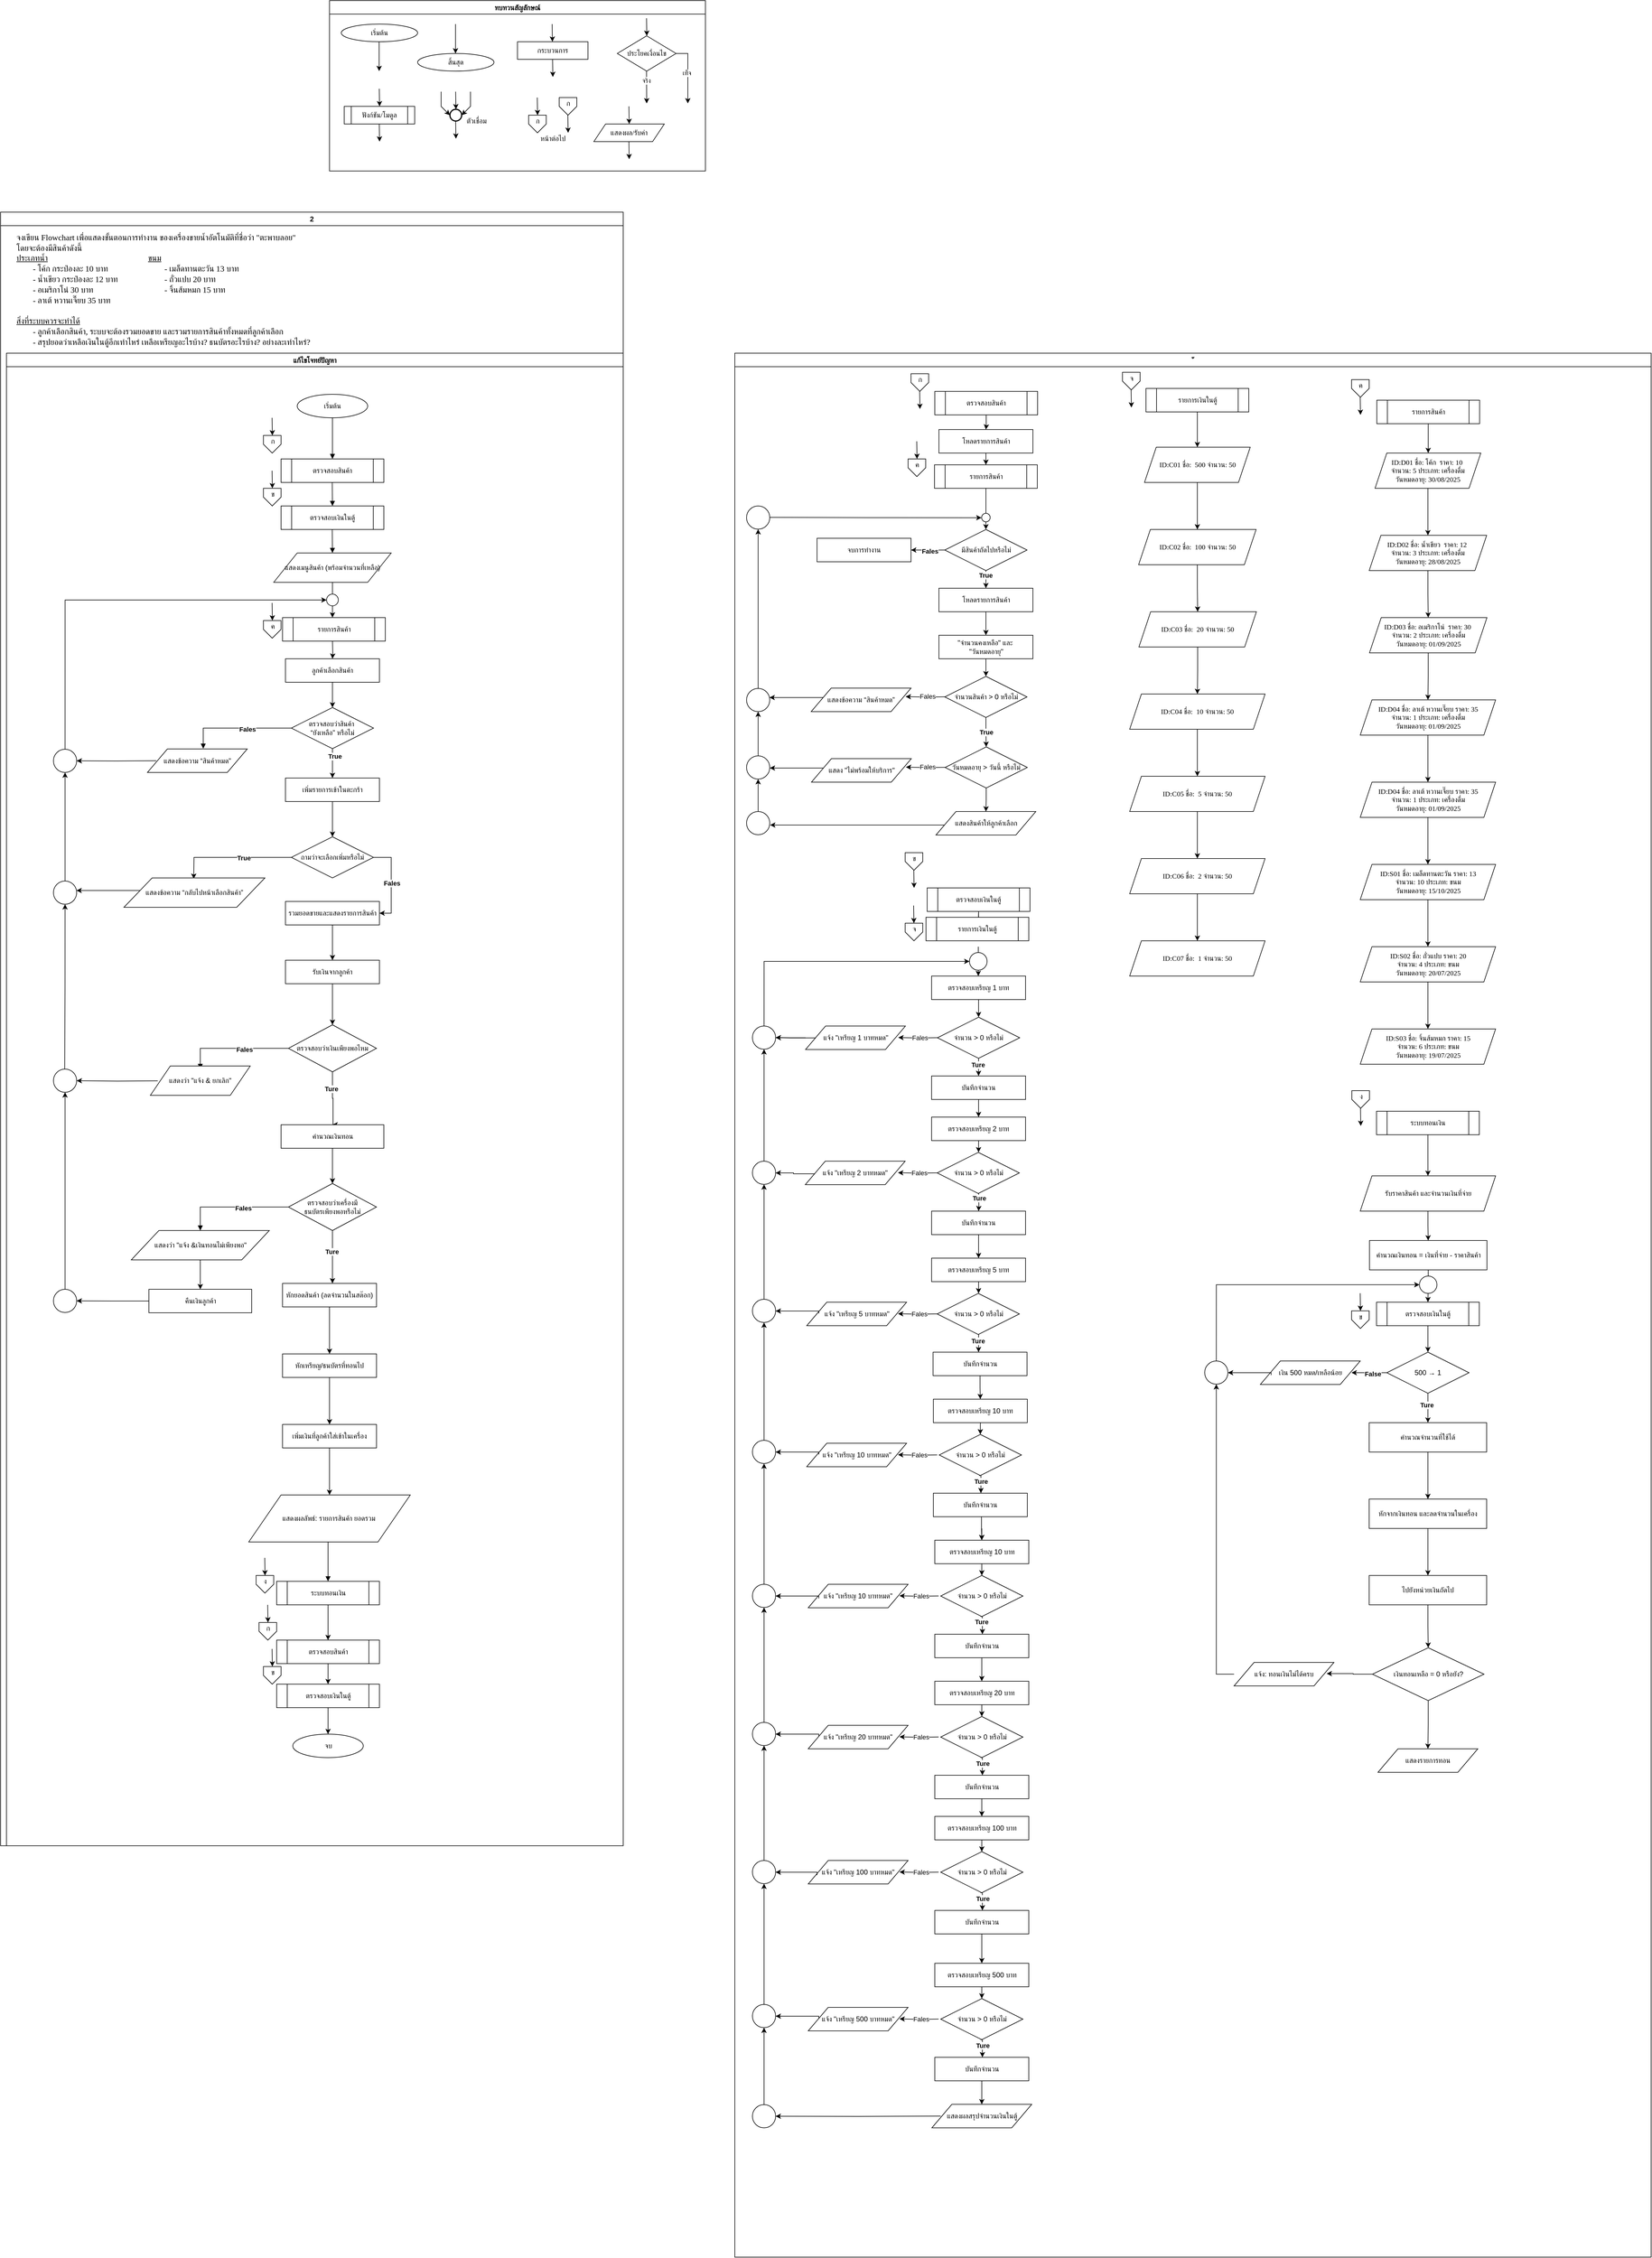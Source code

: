<mxfile version="28.0.4">
  <diagram name="Page-1" id="PdS_6scYZCDDdevV2K5-">
    <mxGraphModel dx="7774" dy="4280" grid="1" gridSize="10" guides="1" tooltips="1" connect="1" arrows="1" fold="1" page="1" pageScale="1" pageWidth="827" pageHeight="1169" math="0" shadow="0">
      <root>
        <mxCell id="0" />
        <mxCell id="1" parent="0" />
        <mxCell id="b8LFJ1e8wzKBbjeRUcbo-1" value="ทบทวนสัญลักษณ์" style="swimlane;fontFamily=Sarabun;fontSource=https://fonts.googleapis.com/css?family=Sarabun;" parent="1" vertex="1">
          <mxGeometry x="80" y="30" width="640" height="290" as="geometry" />
        </mxCell>
        <mxCell id="b8LFJ1e8wzKBbjeRUcbo-2" value="&lt;font data-font-src=&quot;https://fonts.googleapis.com/css?family=Sarabun&quot; face=&quot;Sarabun&quot;&gt;เริ่มต้น&lt;/font&gt;" style="ellipse;whiteSpace=wrap;html=1;" parent="b8LFJ1e8wzKBbjeRUcbo-1" vertex="1">
          <mxGeometry x="20" y="40" width="130" height="30" as="geometry" />
        </mxCell>
        <mxCell id="b8LFJ1e8wzKBbjeRUcbo-3" value="" style="endArrow=classic;html=1;rounded=0;" parent="b8LFJ1e8wzKBbjeRUcbo-1" edge="1">
          <mxGeometry width="50" height="50" relative="1" as="geometry">
            <mxPoint x="84.5" y="70" as="sourcePoint" />
            <mxPoint x="84.5" y="120" as="targetPoint" />
          </mxGeometry>
        </mxCell>
        <mxCell id="b8LFJ1e8wzKBbjeRUcbo-4" value="&lt;font face=&quot;Sarabun&quot;&gt;สิ้นสุด&lt;/font&gt;" style="ellipse;whiteSpace=wrap;html=1;" parent="b8LFJ1e8wzKBbjeRUcbo-1" vertex="1">
          <mxGeometry x="150" y="90" width="130" height="30" as="geometry" />
        </mxCell>
        <mxCell id="b8LFJ1e8wzKBbjeRUcbo-5" value="" style="endArrow=classic;html=1;rounded=0;" parent="b8LFJ1e8wzKBbjeRUcbo-1" edge="1">
          <mxGeometry width="50" height="50" relative="1" as="geometry">
            <mxPoint x="214.5" y="40" as="sourcePoint" />
            <mxPoint x="214.5" y="90" as="targetPoint" />
          </mxGeometry>
        </mxCell>
        <mxCell id="b8LFJ1e8wzKBbjeRUcbo-6" value="กระบวนการ" style="rounded=0;whiteSpace=wrap;html=1;fontFamily=Sarabun;fontSource=https://fonts.googleapis.com/css?family=Sarabun;" parent="b8LFJ1e8wzKBbjeRUcbo-1" vertex="1">
          <mxGeometry x="320" y="70" width="120" height="30" as="geometry" />
        </mxCell>
        <mxCell id="b8LFJ1e8wzKBbjeRUcbo-7" value="" style="endArrow=classic;html=1;rounded=0;" parent="b8LFJ1e8wzKBbjeRUcbo-1" edge="1">
          <mxGeometry width="50" height="50" relative="1" as="geometry">
            <mxPoint x="379" y="40" as="sourcePoint" />
            <mxPoint x="379.5" y="70" as="targetPoint" />
          </mxGeometry>
        </mxCell>
        <mxCell id="b8LFJ1e8wzKBbjeRUcbo-8" value="" style="endArrow=classic;html=1;rounded=0;" parent="b8LFJ1e8wzKBbjeRUcbo-1" edge="1">
          <mxGeometry width="50" height="50" relative="1" as="geometry">
            <mxPoint x="379.75" y="100" as="sourcePoint" />
            <mxPoint x="380.25" y="130" as="targetPoint" />
          </mxGeometry>
        </mxCell>
        <mxCell id="b8LFJ1e8wzKBbjeRUcbo-9" value="ประโยคเงื่อนไข" style="rhombus;whiteSpace=wrap;html=1;fontFamily=Sarabun;fontSource=https://fonts.googleapis.com/css?family=Sarabun;" parent="b8LFJ1e8wzKBbjeRUcbo-1" vertex="1">
          <mxGeometry x="490" y="60" width="100" height="60" as="geometry" />
        </mxCell>
        <mxCell id="b8LFJ1e8wzKBbjeRUcbo-10" value="" style="endArrow=classic;html=1;rounded=0;" parent="b8LFJ1e8wzKBbjeRUcbo-1" edge="1">
          <mxGeometry width="50" height="50" relative="1" as="geometry">
            <mxPoint x="539.71" y="30" as="sourcePoint" />
            <mxPoint x="540.21" y="60" as="targetPoint" />
          </mxGeometry>
        </mxCell>
        <mxCell id="b8LFJ1e8wzKBbjeRUcbo-11" value="" style="endArrow=classic;html=1;rounded=0;" parent="b8LFJ1e8wzKBbjeRUcbo-1" edge="1">
          <mxGeometry width="50" height="50" relative="1" as="geometry">
            <mxPoint x="539.71" y="120" as="sourcePoint" />
            <mxPoint x="540" y="175" as="targetPoint" />
          </mxGeometry>
        </mxCell>
        <mxCell id="b8LFJ1e8wzKBbjeRUcbo-12" value="จริง" style="edgeLabel;html=1;align=center;verticalAlign=middle;resizable=0;points=[];fontFamily=Sarabun;fontSource=https://fonts.googleapis.com/css?family=Sarabun;" parent="b8LFJ1e8wzKBbjeRUcbo-11" vertex="1" connectable="0">
          <mxGeometry x="-0.414" y="-1" relative="1" as="geometry">
            <mxPoint as="offset" />
          </mxGeometry>
        </mxCell>
        <mxCell id="b8LFJ1e8wzKBbjeRUcbo-13" value="" style="endArrow=classic;html=1;rounded=0;exitX=1;exitY=0.5;exitDx=0;exitDy=0;" parent="b8LFJ1e8wzKBbjeRUcbo-1" source="b8LFJ1e8wzKBbjeRUcbo-9" edge="1">
          <mxGeometry width="50" height="50" relative="1" as="geometry">
            <mxPoint x="620" y="95" as="sourcePoint" />
            <mxPoint x="610" y="175" as="targetPoint" />
            <Array as="points">
              <mxPoint x="610" y="90" />
            </Array>
          </mxGeometry>
        </mxCell>
        <mxCell id="b8LFJ1e8wzKBbjeRUcbo-14" value="&lt;font data-font-src=&quot;https://fonts.googleapis.com/css?family=Sarabun&quot; face=&quot;Sarabun&quot;&gt;เท็จ&lt;/font&gt;" style="edgeLabel;html=1;align=center;verticalAlign=middle;resizable=0;points=[];" parent="b8LFJ1e8wzKBbjeRUcbo-13" vertex="1" connectable="0">
          <mxGeometry x="-0.002" y="-2" relative="1" as="geometry">
            <mxPoint as="offset" />
          </mxGeometry>
        </mxCell>
        <mxCell id="b8LFJ1e8wzKBbjeRUcbo-15" value="&lt;font data-font-src=&quot;https://fonts.googleapis.com/css?family=Sarabun&quot; face=&quot;Sarabun&quot;&gt;ฟังก์ชัน/โมดูล&lt;/font&gt;" style="shape=process;whiteSpace=wrap;html=1;backgroundOutline=1;" parent="b8LFJ1e8wzKBbjeRUcbo-1" vertex="1">
          <mxGeometry x="25" y="180" width="120" height="30" as="geometry" />
        </mxCell>
        <mxCell id="b8LFJ1e8wzKBbjeRUcbo-16" value="" style="endArrow=classic;html=1;rounded=0;" parent="b8LFJ1e8wzKBbjeRUcbo-1" edge="1">
          <mxGeometry width="50" height="50" relative="1" as="geometry">
            <mxPoint x="84.71" y="150" as="sourcePoint" />
            <mxPoint x="85.21" y="180" as="targetPoint" />
          </mxGeometry>
        </mxCell>
        <mxCell id="b8LFJ1e8wzKBbjeRUcbo-17" value="" style="endArrow=classic;html=1;rounded=0;" parent="b8LFJ1e8wzKBbjeRUcbo-1" edge="1">
          <mxGeometry width="50" height="50" relative="1" as="geometry">
            <mxPoint x="84.71" y="210" as="sourcePoint" />
            <mxPoint x="85.21" y="240" as="targetPoint" />
          </mxGeometry>
        </mxCell>
        <mxCell id="b8LFJ1e8wzKBbjeRUcbo-18" value="" style="strokeWidth=2;html=1;shape=mxgraph.flowchart.start_2;whiteSpace=wrap;" parent="b8LFJ1e8wzKBbjeRUcbo-1" vertex="1">
          <mxGeometry x="205" y="185" width="20" height="20" as="geometry" />
        </mxCell>
        <mxCell id="b8LFJ1e8wzKBbjeRUcbo-19" value="" style="endArrow=classic;html=1;rounded=0;" parent="b8LFJ1e8wzKBbjeRUcbo-1" edge="1">
          <mxGeometry width="50" height="50" relative="1" as="geometry">
            <mxPoint x="214.71" y="155" as="sourcePoint" />
            <mxPoint x="215.21" y="185" as="targetPoint" />
          </mxGeometry>
        </mxCell>
        <mxCell id="b8LFJ1e8wzKBbjeRUcbo-20" value="" style="endArrow=classic;html=1;rounded=0;entryX=0;entryY=0.5;entryDx=0;entryDy=0;entryPerimeter=0;" parent="b8LFJ1e8wzKBbjeRUcbo-1" target="b8LFJ1e8wzKBbjeRUcbo-18" edge="1">
          <mxGeometry width="50" height="50" relative="1" as="geometry">
            <mxPoint x="190.0" y="155" as="sourcePoint" />
            <mxPoint x="190.5" y="185" as="targetPoint" />
            <Array as="points">
              <mxPoint x="190" y="180" />
            </Array>
          </mxGeometry>
        </mxCell>
        <mxCell id="b8LFJ1e8wzKBbjeRUcbo-21" value="" style="endArrow=classic;html=1;rounded=0;entryX=1;entryY=0.5;entryDx=0;entryDy=0;entryPerimeter=0;" parent="b8LFJ1e8wzKBbjeRUcbo-1" target="b8LFJ1e8wzKBbjeRUcbo-18" edge="1">
          <mxGeometry width="50" height="50" relative="1" as="geometry">
            <mxPoint x="240.0" y="155" as="sourcePoint" />
            <mxPoint x="240.5" y="185" as="targetPoint" />
            <Array as="points">
              <mxPoint x="240" y="180" />
            </Array>
          </mxGeometry>
        </mxCell>
        <mxCell id="b8LFJ1e8wzKBbjeRUcbo-22" value="" style="endArrow=classic;html=1;rounded=0;" parent="b8LFJ1e8wzKBbjeRUcbo-1" edge="1">
          <mxGeometry width="50" height="50" relative="1" as="geometry">
            <mxPoint x="214.71" y="205" as="sourcePoint" />
            <mxPoint x="215.21" y="235" as="targetPoint" />
          </mxGeometry>
        </mxCell>
        <mxCell id="b8LFJ1e8wzKBbjeRUcbo-23" value="&lt;font data-font-src=&quot;https://fonts.googleapis.com/css?family=Sarabun&quot; face=&quot;Sarabun&quot;&gt;ตัวเชื่อม&lt;/font&gt;" style="text;html=1;align=center;verticalAlign=middle;resizable=0;points=[];autosize=1;strokeColor=none;fillColor=none;" parent="b8LFJ1e8wzKBbjeRUcbo-1" vertex="1">
          <mxGeometry x="220" y="190" width="60" height="30" as="geometry" />
        </mxCell>
        <mxCell id="b8LFJ1e8wzKBbjeRUcbo-24" value="" style="endArrow=classic;html=1;rounded=0;" parent="b8LFJ1e8wzKBbjeRUcbo-1" edge="1">
          <mxGeometry width="50" height="50" relative="1" as="geometry">
            <mxPoint x="353.71" y="165" as="sourcePoint" />
            <mxPoint x="354.21" y="195" as="targetPoint" />
          </mxGeometry>
        </mxCell>
        <mxCell id="b8LFJ1e8wzKBbjeRUcbo-25" value="" style="verticalLabelPosition=bottom;verticalAlign=top;html=1;shape=offPageConnector;rounded=0;size=0.5;" parent="b8LFJ1e8wzKBbjeRUcbo-1" vertex="1">
          <mxGeometry x="339" y="195" width="30" height="30" as="geometry" />
        </mxCell>
        <mxCell id="b8LFJ1e8wzKBbjeRUcbo-26" value="" style="endArrow=classic;html=1;rounded=0;" parent="b8LFJ1e8wzKBbjeRUcbo-1" edge="1">
          <mxGeometry width="50" height="50" relative="1" as="geometry">
            <mxPoint x="405.71" y="195" as="sourcePoint" />
            <mxPoint x="406.21" y="225" as="targetPoint" />
          </mxGeometry>
        </mxCell>
        <mxCell id="b8LFJ1e8wzKBbjeRUcbo-27" value="" style="verticalLabelPosition=bottom;verticalAlign=top;html=1;shape=offPageConnector;rounded=0;size=0.5;" parent="b8LFJ1e8wzKBbjeRUcbo-1" vertex="1">
          <mxGeometry x="391" y="165" width="30" height="30" as="geometry" />
        </mxCell>
        <mxCell id="b8LFJ1e8wzKBbjeRUcbo-28" value="หน้าต่อไป" style="text;html=1;align=center;verticalAlign=middle;resizable=0;points=[];autosize=1;strokeColor=none;fillColor=none;fontFamily=Sarabun;fontSource=https://fonts.googleapis.com/css?family=Sarabun;" parent="b8LFJ1e8wzKBbjeRUcbo-1" vertex="1">
          <mxGeometry x="345" y="220" width="70" height="30" as="geometry" />
        </mxCell>
        <mxCell id="b8LFJ1e8wzKBbjeRUcbo-29" value="ก" style="text;html=1;align=center;verticalAlign=middle;resizable=0;points=[];autosize=1;strokeColor=none;fillColor=none;fontFamily=Sarabun;fontSource=https://fonts.googleapis.com/css?family=Sarabun;" parent="b8LFJ1e8wzKBbjeRUcbo-1" vertex="1">
          <mxGeometry x="339" y="190" width="30" height="30" as="geometry" />
        </mxCell>
        <mxCell id="b8LFJ1e8wzKBbjeRUcbo-30" value="ก" style="text;html=1;align=center;verticalAlign=middle;resizable=0;points=[];autosize=1;strokeColor=none;fillColor=none;fontFamily=Sarabun;fontSource=https://fonts.googleapis.com/css?family=Sarabun;" parent="b8LFJ1e8wzKBbjeRUcbo-1" vertex="1">
          <mxGeometry x="391" y="160" width="30" height="30" as="geometry" />
        </mxCell>
        <mxCell id="b8LFJ1e8wzKBbjeRUcbo-31" value="แสดงผล/รับค่า" style="shape=parallelogram;perimeter=parallelogramPerimeter;whiteSpace=wrap;html=1;fixedSize=1;fontFamily=Sarabun;fontSource=https://fonts.googleapis.com/css?family=Sarabun;" parent="b8LFJ1e8wzKBbjeRUcbo-1" vertex="1">
          <mxGeometry x="450" y="210" width="120" height="30" as="geometry" />
        </mxCell>
        <mxCell id="b8LFJ1e8wzKBbjeRUcbo-32" value="" style="endArrow=classic;html=1;rounded=0;" parent="b8LFJ1e8wzKBbjeRUcbo-1" edge="1">
          <mxGeometry width="50" height="50" relative="1" as="geometry">
            <mxPoint x="509.71" y="180" as="sourcePoint" />
            <mxPoint x="510.21" y="210" as="targetPoint" />
          </mxGeometry>
        </mxCell>
        <mxCell id="b8LFJ1e8wzKBbjeRUcbo-33" value="" style="endArrow=classic;html=1;rounded=0;" parent="b8LFJ1e8wzKBbjeRUcbo-1" edge="1">
          <mxGeometry width="50" height="50" relative="1" as="geometry">
            <mxPoint x="509.71" y="240" as="sourcePoint" />
            <mxPoint x="510.21" y="270" as="targetPoint" />
          </mxGeometry>
        </mxCell>
        <mxCell id="b8LFJ1e8wzKBbjeRUcbo-37" value="2" style="swimlane;whiteSpace=wrap;html=1;" parent="1" vertex="1">
          <mxGeometry x="-480" y="390" width="1060" height="2780" as="geometry" />
        </mxCell>
        <mxCell id="b8LFJ1e8wzKBbjeRUcbo-38" value="&lt;font data-font-src=&quot;https://fonts.googleapis.com/css?family=Sarabun&quot; face=&quot;Sarabun&quot; style=&quot;font-size: 14px;&quot;&gt;จงเขียน Flowchart เพื่อแสดงขั้นตอนการทำงาน ของเครื่องขายน้ำอัตโนมัติที่ชื่อว่า &quot;ตะพาบลอย&quot;&lt;br&gt;โดยจะต้องมีสินค้าดังนี้&lt;br&gt;&lt;u&gt;ประเภทน้ำ&lt;span style=&quot;white-space: pre;&quot;&gt;&#x9;&lt;/span&gt;&lt;span style=&quot;white-space: pre;&quot;&gt;&#x9;&lt;/span&gt;&lt;span style=&quot;white-space: pre;&quot;&gt;&#x9;&lt;/span&gt;&lt;span style=&quot;white-space: pre;&quot;&gt;&#x9;&lt;/span&gt;&lt;span style=&quot;white-space: pre;&quot;&gt;&#x9;&lt;/span&gt;&lt;span style=&quot;white-space: pre;&quot;&gt;&#x9;&lt;span style=&quot;white-space: pre;&quot;&gt;&#x9;&lt;/span&gt;ข&lt;/span&gt;นม&lt;/u&gt;&lt;br&gt;&lt;span style=&quot;white-space: pre;&quot;&gt;&#x9;&lt;/span&gt;- โค้ก กระป๋องละ 10 บาท&lt;span style=&quot;white-space: pre;&quot;&gt;&#x9;&lt;/span&gt;&lt;span style=&quot;white-space: pre;&quot;&gt;&#x9;&lt;/span&gt;&lt;span style=&quot;white-space: pre;&quot;&gt;&#x9;&lt;/span&gt;&lt;span style=&quot;white-space: pre;&quot;&gt;&#x9;&lt;/span&gt;- เมล็ดทานตะวัน 13 บาท&lt;br&gt;&lt;span style=&quot;white-space: pre;&quot;&gt;&#x9;&lt;/span&gt;- น้ำเขียว กระป๋องละ 12 บาท&lt;span style=&quot;white-space: pre;&quot;&gt;&#x9;&lt;/span&gt;&lt;span style=&quot;white-space: pre;&quot;&gt;&#x9;&lt;/span&gt;&lt;span style=&quot;white-space: pre;&quot;&gt;&#x9;&lt;/span&gt;- ถั่วแปบ 20 บาท&lt;br&gt;&lt;span style=&quot;white-space: pre;&quot;&gt;&#x9;&lt;/span&gt;- อเมริกาโน่ 30 บาท&lt;span style=&quot;white-space: pre;&quot;&gt;&#x9;&lt;/span&gt;&lt;span style=&quot;white-space: pre;&quot;&gt;&#x9;&lt;/span&gt;&lt;span style=&quot;white-space: pre;&quot;&gt;&#x9;&lt;/span&gt;&lt;span style=&quot;white-space: pre;&quot;&gt;&#x9;&lt;/span&gt;&lt;span style=&quot;white-space: pre;&quot;&gt;&#x9;&lt;/span&gt;- จิ้นส้มหมก 15 บาท&lt;br&gt;&lt;span style=&quot;white-space: pre;&quot;&gt;&#x9;&lt;/span&gt;- ลาเต้ หวานเจี๊ยบ 35 บาท&lt;span style=&quot;white-space: pre;&quot;&gt;&#x9;&lt;/span&gt;&lt;br&gt;&lt;br&gt;&lt;u&gt;สิ่งที่ระบบควรจะทำได้&lt;/u&gt;&lt;br&gt;&lt;span style=&quot;white-space: pre;&quot;&gt;&#x9;&lt;/span&gt;- ลูกค้าเลือกสินค้า, ระบบจะต้องรวมยอดขาย และรวมรายการสินค้าทั้งหมดที่ลูกค้าเลือก&lt;br&gt;&lt;span style=&quot;white-space: pre;&quot;&gt;&#x9;&lt;/span&gt;- สรุปยอดว่าเหลือเงินในตู้อีกเท่าไหร่ เหลือเหรียญอะไรบ้าง? ธนบัตรอะไรบ้าง? อย่างละเท่าไหร่?&lt;br&gt;&lt;br&gt;&lt;br&gt;&lt;/font&gt;" style="text;html=1;align=left;verticalAlign=middle;resizable=0;points=[];autosize=1;strokeColor=none;fillColor=none;fontSize=14;" parent="b8LFJ1e8wzKBbjeRUcbo-37" vertex="1">
          <mxGeometry x="25" y="30" width="580" height="240" as="geometry" />
        </mxCell>
        <mxCell id="b8LFJ1e8wzKBbjeRUcbo-34" value="แก้ไขโจทย์ปัญหา" style="swimlane;fontFamily=Sarabun;fontSource=https://fonts.googleapis.com/css?family=Sarabun;" parent="b8LFJ1e8wzKBbjeRUcbo-37" vertex="1">
          <mxGeometry x="10" y="240" width="1050" height="2540" as="geometry" />
        </mxCell>
        <mxCell id="b8LFJ1e8wzKBbjeRUcbo-106" value="เริ่มต้น" style="ellipse;whiteSpace=wrap;html=1;" parent="b8LFJ1e8wzKBbjeRUcbo-34" vertex="1">
          <mxGeometry x="495" y="70" width="120" height="40" as="geometry" />
        </mxCell>
        <mxCell id="-nBqssmfjM8b4evTU4LF-463" value="" style="edgeStyle=orthogonalEdgeStyle;rounded=0;orthogonalLoop=1;jettySize=auto;html=1;entryX=0.5;entryY=0;entryDx=0;entryDy=0;" edge="1" parent="b8LFJ1e8wzKBbjeRUcbo-34" source="b8LFJ1e8wzKBbjeRUcbo-107">
          <mxGeometry relative="1" as="geometry">
            <mxPoint x="555" y="450" as="targetPoint" />
          </mxGeometry>
        </mxCell>
        <mxCell id="b8LFJ1e8wzKBbjeRUcbo-107" value="แสดงเมนูสินค้า (พร้อมจำนวนที่เหลือ)" style="shape=parallelogram;whiteSpace=wrap;html=1;" parent="b8LFJ1e8wzKBbjeRUcbo-34" vertex="1">
          <mxGeometry x="455" y="340" width="200" height="50" as="geometry" />
        </mxCell>
        <mxCell id="-nBqssmfjM8b4evTU4LF-459" value="" style="edgeStyle=orthogonalEdgeStyle;rounded=0;orthogonalLoop=1;jettySize=auto;html=1;" edge="1" parent="b8LFJ1e8wzKBbjeRUcbo-34" target="-nBqssmfjM8b4evTU4LF-458">
          <mxGeometry relative="1" as="geometry">
            <mxPoint x="555" y="490" as="sourcePoint" />
          </mxGeometry>
        </mxCell>
        <mxCell id="b8LFJ1e8wzKBbjeRUcbo-137" value="" style="edgeStyle=orthogonalEdgeStyle;rounded=0;orthogonalLoop=1;jettySize=auto;html=1;exitX=0.5;exitY=1;exitDx=0;exitDy=0;entryX=0.5;entryY=0;entryDx=0;entryDy=0;" parent="b8LFJ1e8wzKBbjeRUcbo-34" source="b8LFJ1e8wzKBbjeRUcbo-109" target="b8LFJ1e8wzKBbjeRUcbo-136" edge="1">
          <mxGeometry relative="1" as="geometry">
            <Array as="points">
              <mxPoint x="555" y="683" />
              <mxPoint x="555" y="683" />
            </Array>
          </mxGeometry>
        </mxCell>
        <mxCell id="b8LFJ1e8wzKBbjeRUcbo-138" value="&lt;b&gt;True&lt;/b&gt;" style="edgeLabel;html=1;align=center;verticalAlign=middle;resizable=0;points=[];" parent="b8LFJ1e8wzKBbjeRUcbo-137" vertex="1" connectable="0">
          <mxGeometry x="-0.473" y="4" relative="1" as="geometry">
            <mxPoint as="offset" />
          </mxGeometry>
        </mxCell>
        <mxCell id="b8LFJ1e8wzKBbjeRUcbo-109" value="ตรวจสอบว่าสินค้า&amp;nbsp;&lt;div&gt;“ยังเหลือ” หรือไม่&lt;/div&gt;" style="rhombus;whiteSpace=wrap;html=1;" parent="b8LFJ1e8wzKBbjeRUcbo-34" vertex="1">
          <mxGeometry x="485" y="603" width="140" height="70" as="geometry" />
        </mxCell>
        <mxCell id="b8LFJ1e8wzKBbjeRUcbo-119" style="endArrow=block;" parent="b8LFJ1e8wzKBbjeRUcbo-34" source="b8LFJ1e8wzKBbjeRUcbo-106" edge="1">
          <mxGeometry relative="1" as="geometry">
            <mxPoint x="555" y="180" as="targetPoint" />
          </mxGeometry>
        </mxCell>
        <mxCell id="b8LFJ1e8wzKBbjeRUcbo-122" style="endArrow=block;exitX=0;exitY=0.5;exitDx=0;exitDy=0;rounded=0;curved=0;" parent="b8LFJ1e8wzKBbjeRUcbo-34" source="b8LFJ1e8wzKBbjeRUcbo-109" edge="1">
          <mxGeometry relative="1" as="geometry">
            <mxPoint x="335" y="673" as="targetPoint" />
            <Array as="points">
              <mxPoint x="335" y="638" />
            </Array>
          </mxGeometry>
        </mxCell>
        <mxCell id="b8LFJ1e8wzKBbjeRUcbo-135" value="&lt;b&gt;Fales&lt;/b&gt;" style="edgeLabel;html=1;align=center;verticalAlign=middle;resizable=0;points=[];" parent="b8LFJ1e8wzKBbjeRUcbo-122" vertex="1" connectable="0">
          <mxGeometry x="-0.183" y="2" relative="1" as="geometry">
            <mxPoint as="offset" />
          </mxGeometry>
        </mxCell>
        <mxCell id="b8LFJ1e8wzKBbjeRUcbo-144" value="" style="edgeStyle=orthogonalEdgeStyle;rounded=0;orthogonalLoop=1;jettySize=auto;html=1;" parent="b8LFJ1e8wzKBbjeRUcbo-34" source="b8LFJ1e8wzKBbjeRUcbo-136" edge="1">
          <mxGeometry relative="1" as="geometry">
            <mxPoint x="555" y="823" as="targetPoint" />
          </mxGeometry>
        </mxCell>
        <mxCell id="b8LFJ1e8wzKBbjeRUcbo-136" value="เพิ่มรายการเข้าในตะกร้า" style="rectangle;whiteSpace=wrap;html=1;" parent="b8LFJ1e8wzKBbjeRUcbo-34" vertex="1">
          <mxGeometry x="475" y="723" width="160" height="40" as="geometry" />
        </mxCell>
        <mxCell id="b8LFJ1e8wzKBbjeRUcbo-150" value="" style="edgeStyle=orthogonalEdgeStyle;rounded=0;orthogonalLoop=1;jettySize=auto;html=1;entryX=1;entryY=0.5;entryDx=0;entryDy=0;exitX=1;exitY=0.5;exitDx=0;exitDy=0;" parent="b8LFJ1e8wzKBbjeRUcbo-34" source="b8LFJ1e8wzKBbjeRUcbo-145" target="b8LFJ1e8wzKBbjeRUcbo-151" edge="1">
          <mxGeometry relative="1" as="geometry">
            <mxPoint x="735" y="858" as="targetPoint" />
          </mxGeometry>
        </mxCell>
        <mxCell id="b8LFJ1e8wzKBbjeRUcbo-152" value="&lt;b&gt;Fales&lt;/b&gt;" style="edgeLabel;html=1;align=center;verticalAlign=middle;resizable=0;points=[];" parent="b8LFJ1e8wzKBbjeRUcbo-150" vertex="1" connectable="0">
          <mxGeometry x="0.016" y="1" relative="1" as="geometry">
            <mxPoint as="offset" />
          </mxGeometry>
        </mxCell>
        <mxCell id="-nBqssmfjM8b4evTU4LF-159" value="" style="edgeStyle=orthogonalEdgeStyle;rounded=0;orthogonalLoop=1;jettySize=auto;html=1;entryX=0.5;entryY=0;entryDx=0;entryDy=0;" edge="1" parent="b8LFJ1e8wzKBbjeRUcbo-34" source="b8LFJ1e8wzKBbjeRUcbo-145">
          <mxGeometry relative="1" as="geometry">
            <mxPoint x="318.75" y="894.5" as="targetPoint" />
          </mxGeometry>
        </mxCell>
        <mxCell id="-nBqssmfjM8b4evTU4LF-160" value="&lt;b&gt;True&lt;/b&gt;" style="edgeLabel;html=1;align=center;verticalAlign=middle;resizable=0;points=[];" vertex="1" connectable="0" parent="-nBqssmfjM8b4evTU4LF-159">
          <mxGeometry x="-0.193" y="1" relative="1" as="geometry">
            <mxPoint as="offset" />
          </mxGeometry>
        </mxCell>
        <mxCell id="b8LFJ1e8wzKBbjeRUcbo-145" value="ถามว่าจะเลือกเพิ่มหรือไม่" style="rhombus;whiteSpace=wrap;html=1;" parent="b8LFJ1e8wzKBbjeRUcbo-34" vertex="1">
          <mxGeometry x="485" y="823" width="140" height="70" as="geometry" />
        </mxCell>
        <mxCell id="b8LFJ1e8wzKBbjeRUcbo-154" value="" style="edgeStyle=orthogonalEdgeStyle;rounded=0;orthogonalLoop=1;jettySize=auto;html=1;" parent="b8LFJ1e8wzKBbjeRUcbo-34" source="b8LFJ1e8wzKBbjeRUcbo-151" edge="1">
          <mxGeometry relative="1" as="geometry">
            <mxPoint x="555" y="1033" as="targetPoint" />
          </mxGeometry>
        </mxCell>
        <mxCell id="b8LFJ1e8wzKBbjeRUcbo-151" value="รวมยอดขายและแสดงรายการสินค้า" style="rectangle;whiteSpace=wrap;html=1;" parent="b8LFJ1e8wzKBbjeRUcbo-34" vertex="1">
          <mxGeometry x="475" y="933" width="160" height="40" as="geometry" />
        </mxCell>
        <mxCell id="b8LFJ1e8wzKBbjeRUcbo-158" value="" style="edgeStyle=orthogonalEdgeStyle;rounded=0;orthogonalLoop=1;jettySize=auto;html=1;" parent="b8LFJ1e8wzKBbjeRUcbo-34" source="b8LFJ1e8wzKBbjeRUcbo-156" edge="1">
          <mxGeometry relative="1" as="geometry">
            <mxPoint x="555" y="1143" as="targetPoint" />
          </mxGeometry>
        </mxCell>
        <mxCell id="b8LFJ1e8wzKBbjeRUcbo-156" value="รับเงินจากลูกค้า" style="rectangle;whiteSpace=wrap;html=1;" parent="b8LFJ1e8wzKBbjeRUcbo-34" vertex="1">
          <mxGeometry x="475" y="1033" width="160" height="40" as="geometry" />
        </mxCell>
        <mxCell id="b8LFJ1e8wzKBbjeRUcbo-170" value="" style="edgeStyle=orthogonalEdgeStyle;rounded=0;orthogonalLoop=1;jettySize=auto;html=1;" parent="b8LFJ1e8wzKBbjeRUcbo-34" source="b8LFJ1e8wzKBbjeRUcbo-159" edge="1">
          <mxGeometry relative="1" as="geometry">
            <mxPoint x="555" y="1313" as="targetPoint" />
            <Array as="points">
              <mxPoint x="555" y="1268" />
              <mxPoint x="556" y="1268" />
              <mxPoint x="556" y="1313" />
            </Array>
          </mxGeometry>
        </mxCell>
        <mxCell id="b8LFJ1e8wzKBbjeRUcbo-171" value="&lt;b&gt;Ture&lt;/b&gt;" style="edgeLabel;html=1;align=center;verticalAlign=middle;resizable=0;points=[];" parent="b8LFJ1e8wzKBbjeRUcbo-170" vertex="1" connectable="0">
          <mxGeometry x="-0.366" y="-2" relative="1" as="geometry">
            <mxPoint as="offset" />
          </mxGeometry>
        </mxCell>
        <mxCell id="b8LFJ1e8wzKBbjeRUcbo-159" value="ตรวจสอบว่าเงินเพียงพอไหม" style="rhombus;whiteSpace=wrap;html=1;" parent="b8LFJ1e8wzKBbjeRUcbo-34" vertex="1">
          <mxGeometry x="480" y="1143" width="150" height="80" as="geometry" />
        </mxCell>
        <mxCell id="b8LFJ1e8wzKBbjeRUcbo-164" style="endArrow=block;exitX=0;exitY=0.5;exitDx=0;exitDy=0;rounded=0;curved=0;" parent="b8LFJ1e8wzKBbjeRUcbo-34" edge="1">
          <mxGeometry relative="1" as="geometry">
            <mxPoint x="330" y="1218" as="targetPoint" />
            <mxPoint x="480" y="1183" as="sourcePoint" />
            <Array as="points">
              <mxPoint x="330" y="1183" />
            </Array>
          </mxGeometry>
        </mxCell>
        <mxCell id="b8LFJ1e8wzKBbjeRUcbo-165" value="&lt;b&gt;Fales&lt;/b&gt;" style="edgeLabel;html=1;align=center;verticalAlign=middle;resizable=0;points=[];" parent="b8LFJ1e8wzKBbjeRUcbo-164" vertex="1" connectable="0">
          <mxGeometry x="-0.183" y="2" relative="1" as="geometry">
            <mxPoint as="offset" />
          </mxGeometry>
        </mxCell>
        <mxCell id="b8LFJ1e8wzKBbjeRUcbo-174" value="" style="edgeStyle=orthogonalEdgeStyle;rounded=0;orthogonalLoop=1;jettySize=auto;html=1;" parent="b8LFJ1e8wzKBbjeRUcbo-34" edge="1">
          <mxGeometry relative="1" as="geometry">
            <mxPoint x="555" y="1413" as="targetPoint" />
            <mxPoint x="555" y="1353" as="sourcePoint" />
          </mxGeometry>
        </mxCell>
        <mxCell id="b8LFJ1e8wzKBbjeRUcbo-182" value="" style="edgeStyle=orthogonalEdgeStyle;rounded=0;orthogonalLoop=1;jettySize=auto;html=1;" parent="b8LFJ1e8wzKBbjeRUcbo-34" source="b8LFJ1e8wzKBbjeRUcbo-175" edge="1">
          <mxGeometry relative="1" as="geometry">
            <mxPoint x="555" y="1583" as="targetPoint" />
          </mxGeometry>
        </mxCell>
        <mxCell id="b8LFJ1e8wzKBbjeRUcbo-184" value="&lt;b&gt;Ture&lt;/b&gt;" style="edgeLabel;html=1;align=center;verticalAlign=middle;resizable=0;points=[];" parent="b8LFJ1e8wzKBbjeRUcbo-182" vertex="1" connectable="0">
          <mxGeometry x="-0.203" y="-1" relative="1" as="geometry">
            <mxPoint as="offset" />
          </mxGeometry>
        </mxCell>
        <mxCell id="b8LFJ1e8wzKBbjeRUcbo-175" value="ตรวจสอบว่าเครื่องมี&lt;div&gt;ธนบัตรเพียงพอหรือไม่&lt;/div&gt;" style="rhombus;whiteSpace=wrap;html=1;" parent="b8LFJ1e8wzKBbjeRUcbo-34" vertex="1">
          <mxGeometry x="480" y="1413" width="150" height="80" as="geometry" />
        </mxCell>
        <mxCell id="b8LFJ1e8wzKBbjeRUcbo-176" style="endArrow=block;exitX=0;exitY=0.5;exitDx=0;exitDy=0;rounded=0;curved=0;entryX=0.5;entryY=0;entryDx=0;entryDy=0;" parent="b8LFJ1e8wzKBbjeRUcbo-34" target="-nBqssmfjM8b4evTU4LF-175" edge="1">
          <mxGeometry relative="1" as="geometry">
            <mxPoint x="330" y="1488" as="targetPoint" />
            <mxPoint x="480" y="1453" as="sourcePoint" />
            <Array as="points">
              <mxPoint x="330" y="1453" />
            </Array>
          </mxGeometry>
        </mxCell>
        <mxCell id="b8LFJ1e8wzKBbjeRUcbo-177" value="&lt;b&gt;Fales&lt;/b&gt;" style="edgeLabel;html=1;align=center;verticalAlign=middle;resizable=0;points=[];" parent="b8LFJ1e8wzKBbjeRUcbo-176" vertex="1" connectable="0">
          <mxGeometry x="-0.183" y="2" relative="1" as="geometry">
            <mxPoint as="offset" />
          </mxGeometry>
        </mxCell>
        <mxCell id="b8LFJ1e8wzKBbjeRUcbo-188" value="" style="edgeStyle=orthogonalEdgeStyle;rounded=0;orthogonalLoop=1;jettySize=auto;html=1;" parent="b8LFJ1e8wzKBbjeRUcbo-34" source="b8LFJ1e8wzKBbjeRUcbo-183" target="b8LFJ1e8wzKBbjeRUcbo-187" edge="1">
          <mxGeometry relative="1" as="geometry" />
        </mxCell>
        <mxCell id="b8LFJ1e8wzKBbjeRUcbo-183" value="หักยอดสินค้า (ลดจำนวนในสต๊อก)" style="rectangle;whiteSpace=wrap;html=1;" parent="b8LFJ1e8wzKBbjeRUcbo-34" vertex="1">
          <mxGeometry x="470" y="1583" width="160" height="40" as="geometry" />
        </mxCell>
        <mxCell id="b8LFJ1e8wzKBbjeRUcbo-190" value="" style="edgeStyle=orthogonalEdgeStyle;rounded=0;orthogonalLoop=1;jettySize=auto;html=1;" parent="b8LFJ1e8wzKBbjeRUcbo-34" source="b8LFJ1e8wzKBbjeRUcbo-187" target="b8LFJ1e8wzKBbjeRUcbo-189" edge="1">
          <mxGeometry relative="1" as="geometry" />
        </mxCell>
        <mxCell id="b8LFJ1e8wzKBbjeRUcbo-187" value="หักเหรียญ/ธนบัตรที่ทอนไป" style="rectangle;whiteSpace=wrap;html=1;" parent="b8LFJ1e8wzKBbjeRUcbo-34" vertex="1">
          <mxGeometry x="470" y="1703" width="160" height="40" as="geometry" />
        </mxCell>
        <mxCell id="b8LFJ1e8wzKBbjeRUcbo-193" value="" style="edgeStyle=orthogonalEdgeStyle;rounded=0;orthogonalLoop=1;jettySize=auto;html=1;" parent="b8LFJ1e8wzKBbjeRUcbo-34" source="b8LFJ1e8wzKBbjeRUcbo-189" edge="1">
          <mxGeometry relative="1" as="geometry">
            <mxPoint x="550" y="1943" as="targetPoint" />
          </mxGeometry>
        </mxCell>
        <mxCell id="b8LFJ1e8wzKBbjeRUcbo-189" value="เพิ่มเงินที่ลูกค้าใส่เข้าในเครื่อง" style="rectangle;whiteSpace=wrap;html=1;" parent="b8LFJ1e8wzKBbjeRUcbo-34" vertex="1">
          <mxGeometry x="470" y="1823" width="160" height="40" as="geometry" />
        </mxCell>
        <mxCell id="b8LFJ1e8wzKBbjeRUcbo-242" value="แสดงผลลัพธ์:&amp;nbsp;รายการสินค้า&amp;nbsp;ยอดรวม&amp;nbsp;" style="shape=parallelogram;whiteSpace=wrap;html=1;" parent="b8LFJ1e8wzKBbjeRUcbo-34" vertex="1">
          <mxGeometry x="412.5" y="1943" width="275" height="80" as="geometry" />
        </mxCell>
        <mxCell id="b8LFJ1e8wzKBbjeRUcbo-245" value="จบ" style="ellipse;whiteSpace=wrap;html=1;" parent="b8LFJ1e8wzKBbjeRUcbo-34" vertex="1">
          <mxGeometry x="487.5" y="2350" width="120" height="40" as="geometry" />
        </mxCell>
        <mxCell id="-nBqssmfjM8b4evTU4LF-165" value="" style="edgeStyle=orthogonalEdgeStyle;rounded=0;orthogonalLoop=1;jettySize=auto;html=1;exitX=0.113;exitY=0.428;exitDx=0;exitDy=0;exitPerimeter=0;" edge="1" parent="b8LFJ1e8wzKBbjeRUcbo-34" source="-nBqssmfjM8b4evTU4LF-168" target="-nBqssmfjM8b4evTU4LF-164">
          <mxGeometry relative="1" as="geometry">
            <mxPoint x="217.5" y="913.5" as="sourcePoint" />
            <Array as="points">
              <mxPoint x="140" y="914" />
              <mxPoint x="140" y="914" />
            </Array>
          </mxGeometry>
        </mxCell>
        <mxCell id="-nBqssmfjM8b4evTU4LF-164" value="" style="ellipse;whiteSpace=wrap;html=1;" vertex="1" parent="b8LFJ1e8wzKBbjeRUcbo-34">
          <mxGeometry x="80" y="898.25" width="39.5" height="39.5" as="geometry" />
        </mxCell>
        <mxCell id="-nBqssmfjM8b4evTU4LF-168" value="แสดงข้อความ “กลับไปหน้าเลือกสินค้า”" style="shape=parallelogram;whiteSpace=wrap;html=1;" vertex="1" parent="b8LFJ1e8wzKBbjeRUcbo-34">
          <mxGeometry x="200" y="893" width="240" height="50" as="geometry" />
        </mxCell>
        <mxCell id="-nBqssmfjM8b4evTU4LF-170" value="" style="edgeStyle=orthogonalEdgeStyle;rounded=0;orthogonalLoop=1;jettySize=auto;html=1;" edge="1" target="-nBqssmfjM8b4evTU4LF-171" parent="b8LFJ1e8wzKBbjeRUcbo-34">
          <mxGeometry relative="1" as="geometry">
            <mxPoint x="255" y="693.5" as="sourcePoint" />
          </mxGeometry>
        </mxCell>
        <mxCell id="-nBqssmfjM8b4evTU4LF-465" value="" style="edgeStyle=orthogonalEdgeStyle;rounded=0;orthogonalLoop=1;jettySize=auto;html=1;entryX=0;entryY=0.5;entryDx=0;entryDy=0;exitX=0.5;exitY=0;exitDx=0;exitDy=0;" edge="1" parent="b8LFJ1e8wzKBbjeRUcbo-34" source="-nBqssmfjM8b4evTU4LF-171" target="-nBqssmfjM8b4evTU4LF-460">
          <mxGeometry relative="1" as="geometry">
            <mxPoint x="99.75" y="594.0" as="targetPoint" />
          </mxGeometry>
        </mxCell>
        <mxCell id="-nBqssmfjM8b4evTU4LF-171" value="" style="ellipse;whiteSpace=wrap;html=1;" vertex="1" parent="b8LFJ1e8wzKBbjeRUcbo-34">
          <mxGeometry x="80" y="674" width="39.5" height="39.5" as="geometry" />
        </mxCell>
        <mxCell id="-nBqssmfjM8b4evTU4LF-172" value="แสดงข้อความ “สินค้าหมด”" style="shape=parallelogram;whiteSpace=wrap;html=1;" vertex="1" parent="b8LFJ1e8wzKBbjeRUcbo-34">
          <mxGeometry x="240" y="673.5" width="170" height="40" as="geometry" />
        </mxCell>
        <mxCell id="-nBqssmfjM8b4evTU4LF-173" value="แสดงว่า &quot;แจ้ง &amp;amp; ยกเลิก&quot;" style="shape=parallelogram;whiteSpace=wrap;html=1;" vertex="1" parent="b8LFJ1e8wzKBbjeRUcbo-34">
          <mxGeometry x="245" y="1213" width="170" height="50" as="geometry" />
        </mxCell>
        <mxCell id="-nBqssmfjM8b4evTU4LF-455" value="" style="edgeStyle=orthogonalEdgeStyle;rounded=0;orthogonalLoop=1;jettySize=auto;html=1;" edge="1" parent="b8LFJ1e8wzKBbjeRUcbo-34" source="-nBqssmfjM8b4evTU4LF-175" target="-nBqssmfjM8b4evTU4LF-454">
          <mxGeometry relative="1" as="geometry" />
        </mxCell>
        <mxCell id="-nBqssmfjM8b4evTU4LF-175" value="แสดงว่า &quot;แจ้ง &amp;amp;เงินทอนไม่เพียงพอ&quot;" style="shape=parallelogram;whiteSpace=wrap;html=1;" vertex="1" parent="b8LFJ1e8wzKBbjeRUcbo-34">
          <mxGeometry x="212.5" y="1493" width="235" height="50" as="geometry" />
        </mxCell>
        <mxCell id="-nBqssmfjM8b4evTU4LF-176" value="" style="edgeStyle=orthogonalEdgeStyle;rounded=0;orthogonalLoop=1;jettySize=auto;html=1;" edge="1" parent="b8LFJ1e8wzKBbjeRUcbo-34" target="-nBqssmfjM8b4evTU4LF-177">
          <mxGeometry relative="1" as="geometry">
            <mxPoint x="257.5" y="1238.25" as="sourcePoint" />
          </mxGeometry>
        </mxCell>
        <mxCell id="-nBqssmfjM8b4evTU4LF-177" value="" style="ellipse;whiteSpace=wrap;html=1;" vertex="1" parent="b8LFJ1e8wzKBbjeRUcbo-34">
          <mxGeometry x="80" y="1218.25" width="39.5" height="39.5" as="geometry" />
        </mxCell>
        <mxCell id="-nBqssmfjM8b4evTU4LF-181" value="" style="edgeStyle=orthogonalEdgeStyle;rounded=0;orthogonalLoop=1;jettySize=auto;html=1;entryX=0.5;entryY=1;entryDx=0;entryDy=0;" edge="1" parent="b8LFJ1e8wzKBbjeRUcbo-34" source="-nBqssmfjM8b4evTU4LF-179" target="-nBqssmfjM8b4evTU4LF-177">
          <mxGeometry relative="1" as="geometry">
            <mxPoint x="109.75" y="1418.25" as="targetPoint" />
          </mxGeometry>
        </mxCell>
        <mxCell id="-nBqssmfjM8b4evTU4LF-179" value="" style="ellipse;whiteSpace=wrap;html=1;" vertex="1" parent="b8LFJ1e8wzKBbjeRUcbo-34">
          <mxGeometry x="80" y="1593" width="39.5" height="39.5" as="geometry" />
        </mxCell>
        <mxCell id="-nBqssmfjM8b4evTU4LF-182" value="" style="edgeStyle=orthogonalEdgeStyle;rounded=0;orthogonalLoop=1;jettySize=auto;html=1;entryX=0.5;entryY=1;entryDx=0;entryDy=0;" edge="1" parent="b8LFJ1e8wzKBbjeRUcbo-34" target="-nBqssmfjM8b4evTU4LF-164">
          <mxGeometry relative="1" as="geometry">
            <mxPoint x="99.16" y="1218.25" as="sourcePoint" />
            <mxPoint x="99.16" y="978.25" as="targetPoint" />
          </mxGeometry>
        </mxCell>
        <mxCell id="-nBqssmfjM8b4evTU4LF-183" value="" style="edgeStyle=orthogonalEdgeStyle;rounded=0;orthogonalLoop=1;jettySize=auto;html=1;entryX=0.5;entryY=1;entryDx=0;entryDy=0;exitX=0.5;exitY=0;exitDx=0;exitDy=0;" edge="1" parent="b8LFJ1e8wzKBbjeRUcbo-34" source="-nBqssmfjM8b4evTU4LF-164" target="-nBqssmfjM8b4evTU4LF-171">
          <mxGeometry relative="1" as="geometry">
            <mxPoint x="89.07" y="993.75" as="sourcePoint" />
            <mxPoint x="89.91" y="713.5" as="targetPoint" />
          </mxGeometry>
        </mxCell>
        <mxCell id="-nBqssmfjM8b4evTU4LF-186" style="endArrow=block;exitX=0.5;exitY=1;exitDx=0;exitDy=0;" edge="1" parent="b8LFJ1e8wzKBbjeRUcbo-34" source="-nBqssmfjM8b4evTU4LF-460">
          <mxGeometry relative="1" as="geometry">
            <mxPoint x="554.91" y="410" as="sourcePoint" />
            <mxPoint x="554.91" y="430" as="targetPoint" />
          </mxGeometry>
        </mxCell>
        <mxCell id="-nBqssmfjM8b4evTU4LF-188" value="คำนวณเงินทอน" style="rectangle;whiteSpace=wrap;html=1;" vertex="1" parent="b8LFJ1e8wzKBbjeRUcbo-34">
          <mxGeometry x="467.5" y="1313" width="175" height="40" as="geometry" />
        </mxCell>
        <mxCell id="-nBqssmfjM8b4evTU4LF-190" value="&lt;font face=&quot;Sarabun&quot;&gt;ตรวจสอบสินค้า&lt;/font&gt;" style="shape=process;whiteSpace=wrap;html=1;backgroundOutline=1;" vertex="1" parent="b8LFJ1e8wzKBbjeRUcbo-34">
          <mxGeometry x="467.5" y="180" width="175" height="40" as="geometry" />
        </mxCell>
        <mxCell id="-nBqssmfjM8b4evTU4LF-230" value="" style="endArrow=classic;html=1;rounded=0;" edge="1" parent="b8LFJ1e8wzKBbjeRUcbo-34">
          <mxGeometry width="50" height="50" relative="1" as="geometry">
            <mxPoint x="452.21" y="110" as="sourcePoint" />
            <mxPoint x="452.71" y="140" as="targetPoint" />
          </mxGeometry>
        </mxCell>
        <mxCell id="-nBqssmfjM8b4evTU4LF-231" value="" style="verticalLabelPosition=bottom;verticalAlign=top;html=1;shape=offPageConnector;rounded=0;size=0.5;" vertex="1" parent="b8LFJ1e8wzKBbjeRUcbo-34">
          <mxGeometry x="437.5" y="140" width="30" height="30" as="geometry" />
        </mxCell>
        <mxCell id="-nBqssmfjM8b4evTU4LF-232" value="ก" style="text;html=1;align=center;verticalAlign=middle;resizable=0;points=[];autosize=1;strokeColor=none;fillColor=none;fontFamily=Sarabun;fontSource=https://fonts.googleapis.com/css?family=Sarabun;" vertex="1" parent="b8LFJ1e8wzKBbjeRUcbo-34">
          <mxGeometry x="437.5" y="135" width="30" height="30" as="geometry" />
        </mxCell>
        <mxCell id="-nBqssmfjM8b4evTU4LF-233" style="endArrow=block;" edge="1" parent="b8LFJ1e8wzKBbjeRUcbo-34">
          <mxGeometry relative="1" as="geometry">
            <mxPoint x="554.68" y="220" as="sourcePoint" />
            <mxPoint x="555" y="260" as="targetPoint" />
          </mxGeometry>
        </mxCell>
        <mxCell id="-nBqssmfjM8b4evTU4LF-234" value="&lt;font face=&quot;Sarabun&quot;&gt;ตรวจสอบเงินในตู้&lt;/font&gt;" style="shape=process;whiteSpace=wrap;html=1;backgroundOutline=1;" vertex="1" parent="b8LFJ1e8wzKBbjeRUcbo-34">
          <mxGeometry x="467.5" y="260" width="175" height="40" as="geometry" />
        </mxCell>
        <mxCell id="-nBqssmfjM8b4evTU4LF-238" style="endArrow=block;" edge="1" parent="b8LFJ1e8wzKBbjeRUcbo-34">
          <mxGeometry relative="1" as="geometry">
            <mxPoint x="554.68" y="300" as="sourcePoint" />
            <mxPoint x="555" y="340" as="targetPoint" />
          </mxGeometry>
        </mxCell>
        <mxCell id="-nBqssmfjM8b4evTU4LF-239" value="" style="endArrow=classic;html=1;rounded=0;" edge="1" parent="b8LFJ1e8wzKBbjeRUcbo-34">
          <mxGeometry width="50" height="50" relative="1" as="geometry">
            <mxPoint x="452.21" y="200" as="sourcePoint" />
            <mxPoint x="452.71" y="230" as="targetPoint" />
          </mxGeometry>
        </mxCell>
        <mxCell id="-nBqssmfjM8b4evTU4LF-240" value="" style="verticalLabelPosition=bottom;verticalAlign=top;html=1;shape=offPageConnector;rounded=0;size=0.5;" vertex="1" parent="b8LFJ1e8wzKBbjeRUcbo-34">
          <mxGeometry x="437.5" y="230" width="30" height="30" as="geometry" />
        </mxCell>
        <mxCell id="-nBqssmfjM8b4evTU4LF-241" value="ข" style="text;html=1;align=center;verticalAlign=middle;resizable=0;points=[];autosize=1;strokeColor=none;fillColor=none;fontFamily=Sarabun;fontSource=https://fonts.googleapis.com/css?family=Sarabun;" vertex="1" parent="b8LFJ1e8wzKBbjeRUcbo-34">
          <mxGeometry x="437.5" y="225" width="30" height="30" as="geometry" />
        </mxCell>
        <mxCell id="-nBqssmfjM8b4evTU4LF-242" style="endArrow=block;entryX=0.5;entryY=0;entryDx=0;entryDy=0;" edge="1" parent="b8LFJ1e8wzKBbjeRUcbo-34" target="-nBqssmfjM8b4evTU4LF-499">
          <mxGeometry relative="1" as="geometry">
            <mxPoint x="547.5" y="2023" as="sourcePoint" />
            <mxPoint x="547.5" y="2093" as="targetPoint" />
          </mxGeometry>
        </mxCell>
        <mxCell id="-nBqssmfjM8b4evTU4LF-501" value="" style="edgeStyle=orthogonalEdgeStyle;rounded=0;orthogonalLoop=1;jettySize=auto;html=1;" edge="1" parent="b8LFJ1e8wzKBbjeRUcbo-34" source="-nBqssmfjM8b4evTU4LF-243" target="-nBqssmfjM8b4evTU4LF-248">
          <mxGeometry relative="1" as="geometry" />
        </mxCell>
        <mxCell id="-nBqssmfjM8b4evTU4LF-243" value="&lt;font face=&quot;Sarabun&quot;&gt;ตรวจสอบสินค้า&lt;/font&gt;" style="shape=process;whiteSpace=wrap;html=1;backgroundOutline=1;" vertex="1" parent="b8LFJ1e8wzKBbjeRUcbo-34">
          <mxGeometry x="460" y="2190" width="175" height="40" as="geometry" />
        </mxCell>
        <mxCell id="-nBqssmfjM8b4evTU4LF-244" value="" style="endArrow=classic;html=1;rounded=0;" edge="1" parent="b8LFJ1e8wzKBbjeRUcbo-34">
          <mxGeometry width="50" height="50" relative="1" as="geometry">
            <mxPoint x="444.72" y="2130" as="sourcePoint" />
            <mxPoint x="445.22" y="2160" as="targetPoint" />
          </mxGeometry>
        </mxCell>
        <mxCell id="-nBqssmfjM8b4evTU4LF-245" value="" style="verticalLabelPosition=bottom;verticalAlign=top;html=1;shape=offPageConnector;rounded=0;size=0.5;" vertex="1" parent="b8LFJ1e8wzKBbjeRUcbo-34">
          <mxGeometry x="430" y="2160" width="30" height="30" as="geometry" />
        </mxCell>
        <mxCell id="-nBqssmfjM8b4evTU4LF-246" value="ก" style="text;html=1;align=center;verticalAlign=middle;resizable=0;points=[];autosize=1;strokeColor=none;fillColor=none;fontFamily=Sarabun;fontSource=https://fonts.googleapis.com/css?family=Sarabun;" vertex="1" parent="b8LFJ1e8wzKBbjeRUcbo-34">
          <mxGeometry x="430" y="2155" width="30" height="30" as="geometry" />
        </mxCell>
        <mxCell id="-nBqssmfjM8b4evTU4LF-502" value="" style="edgeStyle=orthogonalEdgeStyle;rounded=0;orthogonalLoop=1;jettySize=auto;html=1;" edge="1" parent="b8LFJ1e8wzKBbjeRUcbo-34" source="-nBqssmfjM8b4evTU4LF-248" target="b8LFJ1e8wzKBbjeRUcbo-245">
          <mxGeometry relative="1" as="geometry" />
        </mxCell>
        <mxCell id="-nBqssmfjM8b4evTU4LF-248" value="&lt;font face=&quot;Sarabun&quot;&gt;ตรวจสอบเงินในตู้&lt;/font&gt;" style="shape=process;whiteSpace=wrap;html=1;backgroundOutline=1;" vertex="1" parent="b8LFJ1e8wzKBbjeRUcbo-34">
          <mxGeometry x="460" y="2265" width="175" height="40" as="geometry" />
        </mxCell>
        <mxCell id="-nBqssmfjM8b4evTU4LF-249" value="" style="endArrow=classic;html=1;rounded=0;" edge="1" parent="b8LFJ1e8wzKBbjeRUcbo-34">
          <mxGeometry width="50" height="50" relative="1" as="geometry">
            <mxPoint x="452.21" y="2205" as="sourcePoint" />
            <mxPoint x="452.71" y="2235" as="targetPoint" />
          </mxGeometry>
        </mxCell>
        <mxCell id="-nBqssmfjM8b4evTU4LF-250" value="" style="verticalLabelPosition=bottom;verticalAlign=top;html=1;shape=offPageConnector;rounded=0;size=0.5;" vertex="1" parent="b8LFJ1e8wzKBbjeRUcbo-34">
          <mxGeometry x="437.5" y="2235" width="30" height="30" as="geometry" />
        </mxCell>
        <mxCell id="-nBqssmfjM8b4evTU4LF-251" value="ข" style="text;html=1;align=center;verticalAlign=middle;resizable=0;points=[];autosize=1;strokeColor=none;fillColor=none;fontFamily=Sarabun;fontSource=https://fonts.googleapis.com/css?family=Sarabun;" vertex="1" parent="b8LFJ1e8wzKBbjeRUcbo-34">
          <mxGeometry x="437.5" y="2230" width="30" height="30" as="geometry" />
        </mxCell>
        <mxCell id="-nBqssmfjM8b4evTU4LF-457" value="" style="edgeStyle=orthogonalEdgeStyle;rounded=0;orthogonalLoop=1;jettySize=auto;html=1;entryX=1;entryY=0.5;entryDx=0;entryDy=0;" edge="1" parent="b8LFJ1e8wzKBbjeRUcbo-34" source="-nBqssmfjM8b4evTU4LF-454" target="-nBqssmfjM8b4evTU4LF-179">
          <mxGeometry relative="1" as="geometry">
            <mxPoint x="135" y="1613" as="targetPoint" />
          </mxGeometry>
        </mxCell>
        <mxCell id="-nBqssmfjM8b4evTU4LF-454" value="คืนเงินลูกค้า" style="rectangle;whiteSpace=wrap;html=1;" vertex="1" parent="b8LFJ1e8wzKBbjeRUcbo-34">
          <mxGeometry x="242.5" y="1593" width="175" height="40" as="geometry" />
        </mxCell>
        <mxCell id="-nBqssmfjM8b4evTU4LF-466" value="" style="edgeStyle=orthogonalEdgeStyle;rounded=0;orthogonalLoop=1;jettySize=auto;html=1;" edge="1" parent="b8LFJ1e8wzKBbjeRUcbo-34" source="-nBqssmfjM8b4evTU4LF-458" target="b8LFJ1e8wzKBbjeRUcbo-109">
          <mxGeometry relative="1" as="geometry" />
        </mxCell>
        <mxCell id="-nBqssmfjM8b4evTU4LF-458" value="ลูกค้าเลือกสินค้า" style="rectangle;whiteSpace=wrap;html=1;" vertex="1" parent="b8LFJ1e8wzKBbjeRUcbo-34">
          <mxGeometry x="475" y="520" width="160" height="40" as="geometry" />
        </mxCell>
        <mxCell id="-nBqssmfjM8b4evTU4LF-460" value="" style="ellipse;whiteSpace=wrap;html=1;" vertex="1" parent="b8LFJ1e8wzKBbjeRUcbo-34">
          <mxGeometry x="545" y="410" width="20" height="20" as="geometry" />
        </mxCell>
        <mxCell id="-nBqssmfjM8b4evTU4LF-467" value="รายการสินค้า" style="shape=process;whiteSpace=wrap;html=1;backgroundOutline=1;" vertex="1" parent="b8LFJ1e8wzKBbjeRUcbo-34">
          <mxGeometry x="470" y="450" width="175" height="40" as="geometry" />
        </mxCell>
        <mxCell id="-nBqssmfjM8b4evTU4LF-469" value="" style="endArrow=classic;html=1;rounded=0;" edge="1" parent="b8LFJ1e8wzKBbjeRUcbo-34">
          <mxGeometry width="50" height="50" relative="1" as="geometry">
            <mxPoint x="452.25" y="425" as="sourcePoint" />
            <mxPoint x="452.75" y="455" as="targetPoint" />
          </mxGeometry>
        </mxCell>
        <mxCell id="-nBqssmfjM8b4evTU4LF-470" value="" style="verticalLabelPosition=bottom;verticalAlign=top;html=1;shape=offPageConnector;rounded=0;size=0.5;" vertex="1" parent="b8LFJ1e8wzKBbjeRUcbo-34">
          <mxGeometry x="437.5" y="455" width="30" height="30" as="geometry" />
        </mxCell>
        <mxCell id="-nBqssmfjM8b4evTU4LF-471" value="ค" style="text;html=1;align=center;verticalAlign=middle;resizable=0;points=[];autosize=1;strokeColor=none;fillColor=none;fontFamily=Sarabun;fontSource=https://fonts.googleapis.com/css?family=Sarabun;" vertex="1" parent="b8LFJ1e8wzKBbjeRUcbo-34">
          <mxGeometry x="437.5" y="450" width="30" height="30" as="geometry" />
        </mxCell>
        <mxCell id="-nBqssmfjM8b4evTU4LF-500" value="" style="edgeStyle=orthogonalEdgeStyle;rounded=0;orthogonalLoop=1;jettySize=auto;html=1;" edge="1" parent="b8LFJ1e8wzKBbjeRUcbo-34" source="-nBqssmfjM8b4evTU4LF-499" target="-nBqssmfjM8b4evTU4LF-243">
          <mxGeometry relative="1" as="geometry" />
        </mxCell>
        <mxCell id="-nBqssmfjM8b4evTU4LF-499" value="&lt;font face=&quot;Sarabun&quot;&gt;ระบบทอนเงิน&lt;/font&gt;" style="shape=process;whiteSpace=wrap;html=1;backgroundOutline=1;" vertex="1" parent="b8LFJ1e8wzKBbjeRUcbo-34">
          <mxGeometry x="460" y="2090" width="175" height="40" as="geometry" />
        </mxCell>
        <mxCell id="-nBqssmfjM8b4evTU4LF-503" value="" style="endArrow=classic;html=1;rounded=0;" edge="1" parent="b8LFJ1e8wzKBbjeRUcbo-34">
          <mxGeometry width="50" height="50" relative="1" as="geometry">
            <mxPoint x="439.72" y="2050" as="sourcePoint" />
            <mxPoint x="440.22" y="2080" as="targetPoint" />
          </mxGeometry>
        </mxCell>
        <mxCell id="-nBqssmfjM8b4evTU4LF-504" value="" style="verticalLabelPosition=bottom;verticalAlign=top;html=1;shape=offPageConnector;rounded=0;size=0.5;" vertex="1" parent="b8LFJ1e8wzKBbjeRUcbo-34">
          <mxGeometry x="425" y="2080" width="30" height="30" as="geometry" />
        </mxCell>
        <mxCell id="-nBqssmfjM8b4evTU4LF-505" value="ง" style="text;html=1;align=center;verticalAlign=middle;resizable=0;points=[];autosize=1;strokeColor=none;fillColor=none;fontFamily=Sarabun;fontSource=https://fonts.googleapis.com/css?family=Sarabun;" vertex="1" parent="b8LFJ1e8wzKBbjeRUcbo-34">
          <mxGeometry x="425" y="2075" width="30" height="30" as="geometry" />
        </mxCell>
        <mxCell id="-nBqssmfjM8b4evTU4LF-105" value="ั" style="swimlane;fontFamily=Sarabun;fontSource=https://fonts.googleapis.com/css?family=Sarabun;" vertex="1" parent="1">
          <mxGeometry x="770" y="630" width="1560" height="3240" as="geometry" />
        </mxCell>
        <mxCell id="-nBqssmfjM8b4evTU4LF-495" value="" style="edgeStyle=orthogonalEdgeStyle;rounded=0;orthogonalLoop=1;jettySize=auto;html=1;entryX=0.5;entryY=0;entryDx=0;entryDy=0;" edge="1" parent="-nBqssmfjM8b4evTU4LF-105" source="-nBqssmfjM8b4evTU4LF-493" target="-nBqssmfjM8b4evTU4LF-263">
          <mxGeometry relative="1" as="geometry" />
        </mxCell>
        <mxCell id="-nBqssmfjM8b4evTU4LF-121" value="" style="edgeStyle=orthogonalEdgeStyle;rounded=0;orthogonalLoop=1;jettySize=auto;html=1;entryX=0;entryY=0.5;entryDx=0;entryDy=0;exitX=0;exitY=0.5;exitDx=0;exitDy=0;" edge="1" parent="-nBqssmfjM8b4evTU4LF-105" source="-nBqssmfjM8b4evTU4LF-125">
          <mxGeometry relative="1" as="geometry">
            <mxPoint x="280" y="210" as="targetPoint" />
            <Array as="points">
              <mxPoint x="10" y="505" />
              <mxPoint x="10" y="210" />
            </Array>
          </mxGeometry>
        </mxCell>
        <mxCell id="-nBqssmfjM8b4evTU4LF-122" value="&lt;b&gt;True&lt;/b&gt;" style="edgeLabel;html=1;align=center;verticalAlign=middle;resizable=0;points=[];" vertex="1" connectable="0" parent="-nBqssmfjM8b4evTU4LF-121">
          <mxGeometry x="-0.718" y="2" relative="1" as="geometry">
            <mxPoint as="offset" />
          </mxGeometry>
        </mxCell>
        <mxCell id="-nBqssmfjM8b4evTU4LF-260" value="" style="edgeStyle=orthogonalEdgeStyle;rounded=0;orthogonalLoop=1;jettySize=auto;html=1;" edge="1" parent="-nBqssmfjM8b4evTU4LF-105" source="-nBqssmfjM8b4evTU4LF-253" target="-nBqssmfjM8b4evTU4LF-258">
          <mxGeometry relative="1" as="geometry" />
        </mxCell>
        <mxCell id="-nBqssmfjM8b4evTU4LF-253" value="&lt;font face=&quot;Sarabun&quot;&gt;ตรวจสอบสินค้า&lt;/font&gt;" style="shape=process;whiteSpace=wrap;html=1;backgroundOutline=1;" vertex="1" parent="-nBqssmfjM8b4evTU4LF-105">
          <mxGeometry x="340.5" y="65" width="175" height="40" as="geometry" />
        </mxCell>
        <mxCell id="-nBqssmfjM8b4evTU4LF-254" value="" style="endArrow=classic;html=1;rounded=0;" edge="1" parent="-nBqssmfjM8b4evTU4LF-105">
          <mxGeometry width="50" height="50" relative="1" as="geometry">
            <mxPoint x="314.71" y="65" as="sourcePoint" />
            <mxPoint x="315.21" y="95" as="targetPoint" />
          </mxGeometry>
        </mxCell>
        <mxCell id="-nBqssmfjM8b4evTU4LF-255" value="" style="verticalLabelPosition=bottom;verticalAlign=top;html=1;shape=offPageConnector;rounded=0;size=0.5;" vertex="1" parent="-nBqssmfjM8b4evTU4LF-105">
          <mxGeometry x="300" y="35" width="30" height="30" as="geometry" />
        </mxCell>
        <mxCell id="-nBqssmfjM8b4evTU4LF-256" value="ก" style="text;html=1;align=center;verticalAlign=middle;resizable=0;points=[];autosize=1;strokeColor=none;fillColor=none;fontFamily=Sarabun;fontSource=https://fonts.googleapis.com/css?family=Sarabun;" vertex="1" parent="-nBqssmfjM8b4evTU4LF-105">
          <mxGeometry x="300" y="30" width="30" height="30" as="geometry" />
        </mxCell>
        <mxCell id="-nBqssmfjM8b4evTU4LF-494" value="" style="edgeStyle=orthogonalEdgeStyle;rounded=0;orthogonalLoop=1;jettySize=auto;html=1;" edge="1" parent="-nBqssmfjM8b4evTU4LF-105" source="-nBqssmfjM8b4evTU4LF-258" target="-nBqssmfjM8b4evTU4LF-493">
          <mxGeometry relative="1" as="geometry" />
        </mxCell>
        <mxCell id="-nBqssmfjM8b4evTU4LF-258" value="โหลดรายการสินค้า" style="rectangle;whiteSpace=wrap;html=1;" vertex="1" parent="-nBqssmfjM8b4evTU4LF-105">
          <mxGeometry x="347.5" y="130" width="160" height="40" as="geometry" />
        </mxCell>
        <mxCell id="-nBqssmfjM8b4evTU4LF-267" value="" style="edgeStyle=orthogonalEdgeStyle;rounded=0;orthogonalLoop=1;jettySize=auto;html=1;" edge="1" parent="-nBqssmfjM8b4evTU4LF-105" source="-nBqssmfjM8b4evTU4LF-263" target="-nBqssmfjM8b4evTU4LF-266">
          <mxGeometry relative="1" as="geometry" />
        </mxCell>
        <mxCell id="-nBqssmfjM8b4evTU4LF-270" value="&lt;b&gt;Fales&lt;/b&gt;" style="edgeLabel;html=1;align=center;verticalAlign=middle;resizable=0;points=[];" vertex="1" connectable="0" parent="-nBqssmfjM8b4evTU4LF-267">
          <mxGeometry x="-0.113" y="2" relative="1" as="geometry">
            <mxPoint as="offset" />
          </mxGeometry>
        </mxCell>
        <mxCell id="-nBqssmfjM8b4evTU4LF-269" value="" style="edgeStyle=orthogonalEdgeStyle;rounded=0;orthogonalLoop=1;jettySize=auto;html=1;" edge="1" parent="-nBqssmfjM8b4evTU4LF-105" source="-nBqssmfjM8b4evTU4LF-263" target="-nBqssmfjM8b4evTU4LF-268">
          <mxGeometry relative="1" as="geometry" />
        </mxCell>
        <mxCell id="-nBqssmfjM8b4evTU4LF-271" value="&lt;b&gt;True&lt;/b&gt;" style="edgeLabel;html=1;align=center;verticalAlign=middle;resizable=0;points=[];" vertex="1" connectable="0" parent="-nBqssmfjM8b4evTU4LF-269">
          <mxGeometry x="-0.702" y="-1" relative="1" as="geometry">
            <mxPoint as="offset" />
          </mxGeometry>
        </mxCell>
        <mxCell id="-nBqssmfjM8b4evTU4LF-263" value="มีสินค้าถัดไปหรือไม่" style="rhombus;whiteSpace=wrap;html=1;" vertex="1" parent="-nBqssmfjM8b4evTU4LF-105">
          <mxGeometry x="357.5" y="300" width="140" height="70" as="geometry" />
        </mxCell>
        <mxCell id="-nBqssmfjM8b4evTU4LF-266" value="จบการทำงาน" style="rectangle;whiteSpace=wrap;html=1;" vertex="1" parent="-nBqssmfjM8b4evTU4LF-105">
          <mxGeometry x="140" y="315" width="160" height="40" as="geometry" />
        </mxCell>
        <mxCell id="-nBqssmfjM8b4evTU4LF-273" value="" style="edgeStyle=orthogonalEdgeStyle;rounded=0;orthogonalLoop=1;jettySize=auto;html=1;" edge="1" parent="-nBqssmfjM8b4evTU4LF-105" source="-nBqssmfjM8b4evTU4LF-268" target="-nBqssmfjM8b4evTU4LF-272">
          <mxGeometry relative="1" as="geometry" />
        </mxCell>
        <mxCell id="-nBqssmfjM8b4evTU4LF-268" value="โหลดรายการสินค้า" style="rectangle;whiteSpace=wrap;html=1;" vertex="1" parent="-nBqssmfjM8b4evTU4LF-105">
          <mxGeometry x="347.5" y="400" width="160" height="40" as="geometry" />
        </mxCell>
        <mxCell id="-nBqssmfjM8b4evTU4LF-275" value="" style="edgeStyle=orthogonalEdgeStyle;rounded=0;orthogonalLoop=1;jettySize=auto;html=1;" edge="1" parent="-nBqssmfjM8b4evTU4LF-105" source="-nBqssmfjM8b4evTU4LF-272" target="-nBqssmfjM8b4evTU4LF-274">
          <mxGeometry relative="1" as="geometry" />
        </mxCell>
        <mxCell id="-nBqssmfjM8b4evTU4LF-272" value="&quot;จำนวนคงเหลือ&quot; และ&amp;nbsp;&lt;div&gt;&quot;วันหมดอายุ&quot;&lt;/div&gt;" style="rectangle;whiteSpace=wrap;html=1;" vertex="1" parent="-nBqssmfjM8b4evTU4LF-105">
          <mxGeometry x="347.5" y="480" width="160" height="40" as="geometry" />
        </mxCell>
        <mxCell id="-nBqssmfjM8b4evTU4LF-296" value="" style="edgeStyle=orthogonalEdgeStyle;rounded=0;orthogonalLoop=1;jettySize=auto;html=1;" edge="1" parent="-nBqssmfjM8b4evTU4LF-105" source="-nBqssmfjM8b4evTU4LF-274" target="-nBqssmfjM8b4evTU4LF-291">
          <mxGeometry relative="1" as="geometry" />
        </mxCell>
        <mxCell id="-nBqssmfjM8b4evTU4LF-300" value="&lt;b&gt;True&lt;/b&gt;" style="edgeLabel;html=1;align=center;verticalAlign=middle;resizable=0;points=[];" vertex="1" connectable="0" parent="-nBqssmfjM8b4evTU4LF-296">
          <mxGeometry x="-0.038" relative="1" as="geometry">
            <mxPoint as="offset" />
          </mxGeometry>
        </mxCell>
        <mxCell id="-nBqssmfjM8b4evTU4LF-274" value="จำนวนสินค้า &amp;gt; 0 หรือไม่" style="rhombus;whiteSpace=wrap;html=1;" vertex="1" parent="-nBqssmfjM8b4evTU4LF-105">
          <mxGeometry x="357.5" y="550" width="140" height="70" as="geometry" />
        </mxCell>
        <mxCell id="-nBqssmfjM8b4evTU4LF-276" value="แสดงข้อความ “สินค้าหมด”" style="shape=parallelogram;whiteSpace=wrap;html=1;" vertex="1" parent="-nBqssmfjM8b4evTU4LF-105">
          <mxGeometry x="130" y="570" width="170" height="40" as="geometry" />
        </mxCell>
        <mxCell id="-nBqssmfjM8b4evTU4LF-277" value="" style="edgeStyle=orthogonalEdgeStyle;rounded=0;orthogonalLoop=1;jettySize=auto;html=1;entryX=0.946;entryY=0.362;entryDx=0;entryDy=0;entryPerimeter=0;" edge="1" parent="-nBqssmfjM8b4evTU4LF-105" target="-nBqssmfjM8b4evTU4LF-276">
          <mxGeometry relative="1" as="geometry">
            <mxPoint x="357.5" y="584.81" as="sourcePoint" />
            <mxPoint x="299.5" y="584.81" as="targetPoint" />
          </mxGeometry>
        </mxCell>
        <mxCell id="-nBqssmfjM8b4evTU4LF-281" value="Fales" style="edgeLabel;html=1;align=center;verticalAlign=middle;resizable=0;points=[];" vertex="1" connectable="0" parent="-nBqssmfjM8b4evTU4LF-277">
          <mxGeometry x="-0.088" y="-1" relative="1" as="geometry">
            <mxPoint as="offset" />
          </mxGeometry>
        </mxCell>
        <mxCell id="-nBqssmfjM8b4evTU4LF-282" value="" style="edgeStyle=orthogonalEdgeStyle;rounded=0;orthogonalLoop=1;jettySize=auto;html=1;" edge="1" parent="-nBqssmfjM8b4evTU4LF-105" target="-nBqssmfjM8b4evTU4LF-283">
          <mxGeometry relative="1" as="geometry">
            <mxPoint x="150" y="586" as="sourcePoint" />
            <Array as="points">
              <mxPoint x="80" y="586.25" />
              <mxPoint x="80" y="586.25" />
            </Array>
          </mxGeometry>
        </mxCell>
        <mxCell id="-nBqssmfjM8b4evTU4LF-286" value="" style="edgeStyle=orthogonalEdgeStyle;rounded=0;orthogonalLoop=1;jettySize=auto;html=1;entryX=0.5;entryY=1;entryDx=0;entryDy=0;" edge="1" parent="-nBqssmfjM8b4evTU4LF-105" source="-nBqssmfjM8b4evTU4LF-283" target="-nBqssmfjM8b4evTU4LF-284">
          <mxGeometry relative="1" as="geometry">
            <mxPoint x="39.75" y="490.5" as="targetPoint" />
          </mxGeometry>
        </mxCell>
        <mxCell id="-nBqssmfjM8b4evTU4LF-283" value="" style="ellipse;whiteSpace=wrap;html=1;" vertex="1" parent="-nBqssmfjM8b4evTU4LF-105">
          <mxGeometry x="20" y="570.5" width="39.5" height="39.5" as="geometry" />
        </mxCell>
        <mxCell id="-nBqssmfjM8b4evTU4LF-288" value="" style="edgeStyle=orthogonalEdgeStyle;rounded=0;orthogonalLoop=1;jettySize=auto;html=1;" edge="1" parent="-nBqssmfjM8b4evTU4LF-105">
          <mxGeometry relative="1" as="geometry">
            <mxPoint x="34.75" y="279.386" as="sourcePoint" />
            <mxPoint x="420" y="280" as="targetPoint" />
          </mxGeometry>
        </mxCell>
        <mxCell id="-nBqssmfjM8b4evTU4LF-284" value="" style="ellipse;whiteSpace=wrap;html=1;" vertex="1" parent="-nBqssmfjM8b4evTU4LF-105">
          <mxGeometry x="20" y="260" width="39.5" height="39.5" as="geometry" />
        </mxCell>
        <mxCell id="-nBqssmfjM8b4evTU4LF-289" value="" style="ellipse;whiteSpace=wrap;html=1;" vertex="1" parent="-nBqssmfjM8b4evTU4LF-105">
          <mxGeometry x="420.25" y="272.5" width="14.5" height="14.5" as="geometry" />
        </mxCell>
        <mxCell id="-nBqssmfjM8b4evTU4LF-302" value="" style="edgeStyle=orthogonalEdgeStyle;rounded=0;orthogonalLoop=1;jettySize=auto;html=1;" edge="1" parent="-nBqssmfjM8b4evTU4LF-105" source="-nBqssmfjM8b4evTU4LF-291" target="-nBqssmfjM8b4evTU4LF-301">
          <mxGeometry relative="1" as="geometry" />
        </mxCell>
        <mxCell id="-nBqssmfjM8b4evTU4LF-291" value="วันหมดอายุ &amp;gt; วันนี้ หรือไม่" style="rhombus;whiteSpace=wrap;html=1;" vertex="1" parent="-nBqssmfjM8b4evTU4LF-105">
          <mxGeometry x="358" y="670" width="140" height="70" as="geometry" />
        </mxCell>
        <mxCell id="-nBqssmfjM8b4evTU4LF-292" value="แสดง &quot;ไม่พร้อมให้บริการ&quot;" style="shape=parallelogram;whiteSpace=wrap;html=1;" vertex="1" parent="-nBqssmfjM8b4evTU4LF-105">
          <mxGeometry x="130.5" y="690" width="170" height="40" as="geometry" />
        </mxCell>
        <mxCell id="-nBqssmfjM8b4evTU4LF-293" value="" style="edgeStyle=orthogonalEdgeStyle;rounded=0;orthogonalLoop=1;jettySize=auto;html=1;entryX=0.946;entryY=0.362;entryDx=0;entryDy=0;entryPerimeter=0;" edge="1" target="-nBqssmfjM8b4evTU4LF-292" parent="-nBqssmfjM8b4evTU4LF-105">
          <mxGeometry relative="1" as="geometry">
            <mxPoint x="358" y="704.81" as="sourcePoint" />
            <mxPoint x="300" y="704.81" as="targetPoint" />
          </mxGeometry>
        </mxCell>
        <mxCell id="-nBqssmfjM8b4evTU4LF-294" value="Fales" style="edgeLabel;html=1;align=center;verticalAlign=middle;resizable=0;points=[];" vertex="1" connectable="0" parent="-nBqssmfjM8b4evTU4LF-293">
          <mxGeometry x="-0.088" y="-1" relative="1" as="geometry">
            <mxPoint as="offset" />
          </mxGeometry>
        </mxCell>
        <mxCell id="-nBqssmfjM8b4evTU4LF-295" value="" style="edgeStyle=orthogonalEdgeStyle;rounded=0;orthogonalLoop=1;jettySize=auto;html=1;" edge="1" parent="-nBqssmfjM8b4evTU4LF-105">
          <mxGeometry relative="1" as="geometry">
            <mxPoint x="150.5" y="706" as="sourcePoint" />
            <Array as="points">
              <mxPoint x="80.5" y="706.25" />
              <mxPoint x="80.5" y="706.25" />
            </Array>
            <mxPoint x="59.5" y="706" as="targetPoint" />
          </mxGeometry>
        </mxCell>
        <mxCell id="-nBqssmfjM8b4evTU4LF-298" value="" style="edgeStyle=orthogonalEdgeStyle;rounded=0;orthogonalLoop=1;jettySize=auto;html=1;" edge="1" parent="-nBqssmfjM8b4evTU4LF-105" source="-nBqssmfjM8b4evTU4LF-297" target="-nBqssmfjM8b4evTU4LF-283">
          <mxGeometry relative="1" as="geometry" />
        </mxCell>
        <mxCell id="-nBqssmfjM8b4evTU4LF-297" value="" style="ellipse;whiteSpace=wrap;html=1;" vertex="1" parent="-nBqssmfjM8b4evTU4LF-105">
          <mxGeometry x="20" y="685.25" width="39.5" height="39.5" as="geometry" />
        </mxCell>
        <mxCell id="-nBqssmfjM8b4evTU4LF-305" value="" style="edgeStyle=orthogonalEdgeStyle;rounded=0;orthogonalLoop=1;jettySize=auto;html=1;exitX=0.084;exitY=0.576;exitDx=0;exitDy=0;exitPerimeter=0;" edge="1" parent="-nBqssmfjM8b4evTU4LF-105" source="-nBqssmfjM8b4evTU4LF-301">
          <mxGeometry relative="1" as="geometry">
            <mxPoint x="60" y="803" as="targetPoint" />
          </mxGeometry>
        </mxCell>
        <mxCell id="-nBqssmfjM8b4evTU4LF-301" value="แสดงสินค้าให้ลูกค้าเลือก" style="shape=parallelogram;whiteSpace=wrap;html=1;" vertex="1" parent="-nBqssmfjM8b4evTU4LF-105">
          <mxGeometry x="342.5" y="780" width="170" height="40" as="geometry" />
        </mxCell>
        <mxCell id="-nBqssmfjM8b4evTU4LF-306" value="" style="edgeStyle=orthogonalEdgeStyle;rounded=0;orthogonalLoop=1;jettySize=auto;html=1;" edge="1" parent="-nBqssmfjM8b4evTU4LF-105" source="-nBqssmfjM8b4evTU4LF-303" target="-nBqssmfjM8b4evTU4LF-297">
          <mxGeometry relative="1" as="geometry" />
        </mxCell>
        <mxCell id="-nBqssmfjM8b4evTU4LF-303" value="" style="ellipse;whiteSpace=wrap;html=1;" vertex="1" parent="-nBqssmfjM8b4evTU4LF-105">
          <mxGeometry x="20" y="780" width="39.5" height="39.5" as="geometry" />
        </mxCell>
        <mxCell id="-nBqssmfjM8b4evTU4LF-315" value="" style="edgeStyle=orthogonalEdgeStyle;rounded=0;orthogonalLoop=1;jettySize=auto;html=1;" edge="1" parent="-nBqssmfjM8b4evTU4LF-105" source="-nBqssmfjM8b4evTU4LF-311">
          <mxGeometry relative="1" as="geometry">
            <mxPoint x="414.524" y="970" as="targetPoint" />
          </mxGeometry>
        </mxCell>
        <mxCell id="-nBqssmfjM8b4evTU4LF-311" value="&lt;font face=&quot;Sarabun&quot;&gt;ตรวจสอบเงินในตู้&lt;/font&gt;" style="shape=process;whiteSpace=wrap;html=1;backgroundOutline=1;" vertex="1" parent="-nBqssmfjM8b4evTU4LF-105">
          <mxGeometry x="327.5" y="910" width="175" height="40" as="geometry" />
        </mxCell>
        <mxCell id="-nBqssmfjM8b4evTU4LF-451" value="" style="edgeStyle=orthogonalEdgeStyle;rounded=0;orthogonalLoop=1;jettySize=auto;html=1;" edge="1" parent="-nBqssmfjM8b4evTU4LF-105" target="-nBqssmfjM8b4evTU4LF-316">
          <mxGeometry relative="1" as="geometry">
            <mxPoint x="414.524" y="1010" as="sourcePoint" />
          </mxGeometry>
        </mxCell>
        <mxCell id="-nBqssmfjM8b4evTU4LF-319" value="" style="edgeStyle=orthogonalEdgeStyle;rounded=0;orthogonalLoop=1;jettySize=auto;html=1;" edge="1" parent="-nBqssmfjM8b4evTU4LF-105" source="-nBqssmfjM8b4evTU4LF-316" target="-nBqssmfjM8b4evTU4LF-318">
          <mxGeometry relative="1" as="geometry" />
        </mxCell>
        <mxCell id="-nBqssmfjM8b4evTU4LF-316" value="ตรวจสอบเหรียญ 1 บาท" style="rectangle;whiteSpace=wrap;html=1;" vertex="1" parent="-nBqssmfjM8b4evTU4LF-105">
          <mxGeometry x="335" y="1060" width="160" height="40" as="geometry" />
        </mxCell>
        <mxCell id="-nBqssmfjM8b4evTU4LF-329" value="" style="edgeStyle=orthogonalEdgeStyle;rounded=0;orthogonalLoop=1;jettySize=auto;html=1;" edge="1" parent="-nBqssmfjM8b4evTU4LF-105" source="-nBqssmfjM8b4evTU4LF-318" target="-nBqssmfjM8b4evTU4LF-328">
          <mxGeometry relative="1" as="geometry" />
        </mxCell>
        <mxCell id="-nBqssmfjM8b4evTU4LF-379" value="&lt;b&gt;Ture&lt;/b&gt;" style="edgeLabel;html=1;align=center;verticalAlign=middle;resizable=0;points=[];" vertex="1" connectable="0" parent="-nBqssmfjM8b4evTU4LF-329">
          <mxGeometry x="0.235" y="-1" relative="1" as="geometry">
            <mxPoint as="offset" />
          </mxGeometry>
        </mxCell>
        <mxCell id="-nBqssmfjM8b4evTU4LF-318" value="จำนวน &amp;gt; 0 หรือไม่" style="rhombus;whiteSpace=wrap;html=1;" vertex="1" parent="-nBqssmfjM8b4evTU4LF-105">
          <mxGeometry x="345" y="1130" width="140" height="70" as="geometry" />
        </mxCell>
        <mxCell id="-nBqssmfjM8b4evTU4LF-452" value="" style="edgeStyle=orthogonalEdgeStyle;rounded=0;orthogonalLoop=1;jettySize=auto;html=1;" edge="1" parent="-nBqssmfjM8b4evTU4LF-105" source="-nBqssmfjM8b4evTU4LF-320" target="-nBqssmfjM8b4evTU4LF-427">
          <mxGeometry relative="1" as="geometry" />
        </mxCell>
        <mxCell id="-nBqssmfjM8b4evTU4LF-320" value="แจ้ง &quot;เหรียญ 1 บาทหมด&quot;" style="shape=parallelogram;whiteSpace=wrap;html=1;" vertex="1" parent="-nBqssmfjM8b4evTU4LF-105">
          <mxGeometry x="120.5" y="1145" width="170" height="40" as="geometry" />
        </mxCell>
        <mxCell id="-nBqssmfjM8b4evTU4LF-321" value="" style="edgeStyle=orthogonalEdgeStyle;rounded=0;orthogonalLoop=1;jettySize=auto;html=1;entryX=0.946;entryY=0.362;entryDx=0;entryDy=0;entryPerimeter=0;" edge="1" parent="-nBqssmfjM8b4evTU4LF-105">
          <mxGeometry relative="1" as="geometry">
            <mxPoint x="345" y="1164.91" as="sourcePoint" />
            <mxPoint x="278.32" y="1164.58" as="targetPoint" />
          </mxGeometry>
        </mxCell>
        <mxCell id="-nBqssmfjM8b4evTU4LF-322" value="Fales" style="edgeLabel;html=1;align=center;verticalAlign=middle;resizable=0;points=[];" vertex="1" connectable="0" parent="-nBqssmfjM8b4evTU4LF-321">
          <mxGeometry x="-0.088" y="-1" relative="1" as="geometry">
            <mxPoint as="offset" />
          </mxGeometry>
        </mxCell>
        <mxCell id="-nBqssmfjM8b4evTU4LF-331" value="" style="edgeStyle=orthogonalEdgeStyle;rounded=0;orthogonalLoop=1;jettySize=auto;html=1;" edge="1" parent="-nBqssmfjM8b4evTU4LF-105" source="-nBqssmfjM8b4evTU4LF-328" target="-nBqssmfjM8b4evTU4LF-330">
          <mxGeometry relative="1" as="geometry" />
        </mxCell>
        <mxCell id="-nBqssmfjM8b4evTU4LF-328" value="บันทึกจำนวน" style="rectangle;whiteSpace=wrap;html=1;" vertex="1" parent="-nBqssmfjM8b4evTU4LF-105">
          <mxGeometry x="335" y="1230" width="160" height="40" as="geometry" />
        </mxCell>
        <mxCell id="-nBqssmfjM8b4evTU4LF-336" value="" style="edgeStyle=orthogonalEdgeStyle;rounded=0;orthogonalLoop=1;jettySize=auto;html=1;" edge="1" parent="-nBqssmfjM8b4evTU4LF-105" source="-nBqssmfjM8b4evTU4LF-330" target="-nBqssmfjM8b4evTU4LF-332">
          <mxGeometry relative="1" as="geometry" />
        </mxCell>
        <mxCell id="-nBqssmfjM8b4evTU4LF-330" value="ตรวจสอบเหรียญ 2 บาท" style="rectangle;whiteSpace=wrap;html=1;" vertex="1" parent="-nBqssmfjM8b4evTU4LF-105">
          <mxGeometry x="335" y="1300" width="160" height="40" as="geometry" />
        </mxCell>
        <mxCell id="-nBqssmfjM8b4evTU4LF-332" value="จำนวน &amp;gt; 0 หรือไม่" style="rhombus;whiteSpace=wrap;html=1;" vertex="1" parent="-nBqssmfjM8b4evTU4LF-105">
          <mxGeometry x="344.5" y="1360" width="140" height="70" as="geometry" />
        </mxCell>
        <mxCell id="-nBqssmfjM8b4evTU4LF-333" value="แจ้ง &quot;เหรียญ 2 บาทหมด&quot;" style="shape=parallelogram;whiteSpace=wrap;html=1;" vertex="1" parent="-nBqssmfjM8b4evTU4LF-105">
          <mxGeometry x="120" y="1375" width="170" height="40" as="geometry" />
        </mxCell>
        <mxCell id="-nBqssmfjM8b4evTU4LF-334" value="" style="edgeStyle=orthogonalEdgeStyle;rounded=0;orthogonalLoop=1;jettySize=auto;html=1;entryX=0.946;entryY=0.362;entryDx=0;entryDy=0;entryPerimeter=0;" edge="1" parent="-nBqssmfjM8b4evTU4LF-105">
          <mxGeometry relative="1" as="geometry">
            <mxPoint x="344.5" y="1394.91" as="sourcePoint" />
            <mxPoint x="277.82" y="1394.58" as="targetPoint" />
          </mxGeometry>
        </mxCell>
        <mxCell id="-nBqssmfjM8b4evTU4LF-335" value="Fales" style="edgeLabel;html=1;align=center;verticalAlign=middle;resizable=0;points=[];" vertex="1" connectable="0" parent="-nBqssmfjM8b4evTU4LF-334">
          <mxGeometry x="-0.088" y="-1" relative="1" as="geometry">
            <mxPoint as="offset" />
          </mxGeometry>
        </mxCell>
        <mxCell id="-nBqssmfjM8b4evTU4LF-337" value="" style="edgeStyle=orthogonalEdgeStyle;rounded=0;orthogonalLoop=1;jettySize=auto;html=1;" edge="1" parent="-nBqssmfjM8b4evTU4LF-105" target="-nBqssmfjM8b4evTU4LF-338">
          <mxGeometry relative="1" as="geometry">
            <mxPoint x="415" y="1430" as="sourcePoint" />
          </mxGeometry>
        </mxCell>
        <mxCell id="-nBqssmfjM8b4evTU4LF-380" value="&lt;b&gt;Ture&lt;/b&gt;" style="edgeLabel;html=1;align=center;verticalAlign=middle;resizable=0;points=[];" vertex="1" connectable="0" parent="-nBqssmfjM8b4evTU4LF-337">
          <mxGeometry x="-0.489" y="1" relative="1" as="geometry">
            <mxPoint as="offset" />
          </mxGeometry>
        </mxCell>
        <mxCell id="-nBqssmfjM8b4evTU4LF-347" value="" style="edgeStyle=orthogonalEdgeStyle;rounded=0;orthogonalLoop=1;jettySize=auto;html=1;entryX=0.5;entryY=0;entryDx=0;entryDy=0;" edge="1" parent="-nBqssmfjM8b4evTU4LF-105" source="-nBqssmfjM8b4evTU4LF-338" target="-nBqssmfjM8b4evTU4LF-340">
          <mxGeometry relative="1" as="geometry" />
        </mxCell>
        <mxCell id="-nBqssmfjM8b4evTU4LF-338" value="บันทึกจำนวน" style="rectangle;whiteSpace=wrap;html=1;" vertex="1" parent="-nBqssmfjM8b4evTU4LF-105">
          <mxGeometry x="335" y="1460" width="160" height="40" as="geometry" />
        </mxCell>
        <mxCell id="-nBqssmfjM8b4evTU4LF-339" value="" style="edgeStyle=orthogonalEdgeStyle;rounded=0;orthogonalLoop=1;jettySize=auto;html=1;entryX=0.5;entryY=0;entryDx=0;entryDy=0;" edge="1" parent="-nBqssmfjM8b4evTU4LF-105" source="-nBqssmfjM8b4evTU4LF-340" target="-nBqssmfjM8b4evTU4LF-341">
          <mxGeometry relative="1" as="geometry" />
        </mxCell>
        <mxCell id="-nBqssmfjM8b4evTU4LF-340" value="ตรวจสอบเหรียญ 5 บาท" style="rectangle;whiteSpace=wrap;html=1;" vertex="1" parent="-nBqssmfjM8b4evTU4LF-105">
          <mxGeometry x="335" y="1540" width="160" height="40" as="geometry" />
        </mxCell>
        <mxCell id="-nBqssmfjM8b4evTU4LF-341" value="จำนวน &amp;gt; 0 หรือไม่" style="rhombus;whiteSpace=wrap;html=1;" vertex="1" parent="-nBqssmfjM8b4evTU4LF-105">
          <mxGeometry x="344.5" y="1600" width="140" height="70" as="geometry" />
        </mxCell>
        <mxCell id="-nBqssmfjM8b4evTU4LF-342" value="แจ้ง &quot;เหรียญ 5 บาทหมด&quot;" style="shape=parallelogram;whiteSpace=wrap;html=1;" vertex="1" parent="-nBqssmfjM8b4evTU4LF-105">
          <mxGeometry x="122.5" y="1615" width="170" height="40" as="geometry" />
        </mxCell>
        <mxCell id="-nBqssmfjM8b4evTU4LF-343" value="" style="edgeStyle=orthogonalEdgeStyle;rounded=0;orthogonalLoop=1;jettySize=auto;html=1;entryX=0.946;entryY=0.362;entryDx=0;entryDy=0;entryPerimeter=0;" edge="1" parent="-nBqssmfjM8b4evTU4LF-105">
          <mxGeometry relative="1" as="geometry">
            <mxPoint x="344.5" y="1634.91" as="sourcePoint" />
            <mxPoint x="277.82" y="1634.58" as="targetPoint" />
          </mxGeometry>
        </mxCell>
        <mxCell id="-nBqssmfjM8b4evTU4LF-344" value="Fales" style="edgeLabel;html=1;align=center;verticalAlign=middle;resizable=0;points=[];" vertex="1" connectable="0" parent="-nBqssmfjM8b4evTU4LF-343">
          <mxGeometry x="-0.088" y="-1" relative="1" as="geometry">
            <mxPoint as="offset" />
          </mxGeometry>
        </mxCell>
        <mxCell id="-nBqssmfjM8b4evTU4LF-345" value="" style="edgeStyle=orthogonalEdgeStyle;rounded=0;orthogonalLoop=1;jettySize=auto;html=1;" edge="1" parent="-nBqssmfjM8b4evTU4LF-105">
          <mxGeometry relative="1" as="geometry">
            <mxPoint x="415" y="1670" as="sourcePoint" />
            <mxPoint x="414.986" y="1700" as="targetPoint" />
          </mxGeometry>
        </mxCell>
        <mxCell id="-nBqssmfjM8b4evTU4LF-382" value="&lt;b&gt;Ture&lt;/b&gt;" style="edgeLabel;html=1;align=center;verticalAlign=middle;resizable=0;points=[];" vertex="1" connectable="0" parent="-nBqssmfjM8b4evTU4LF-345">
          <mxGeometry x="-0.253" y="-1" relative="1" as="geometry">
            <mxPoint as="offset" />
          </mxGeometry>
        </mxCell>
        <mxCell id="-nBqssmfjM8b4evTU4LF-357" value="" style="edgeStyle=orthogonalEdgeStyle;rounded=0;orthogonalLoop=1;jettySize=auto;html=1;entryX=0.5;entryY=0;entryDx=0;entryDy=0;" edge="1" parent="-nBqssmfjM8b4evTU4LF-105" source="-nBqssmfjM8b4evTU4LF-346" target="-nBqssmfjM8b4evTU4LF-349">
          <mxGeometry relative="1" as="geometry" />
        </mxCell>
        <mxCell id="-nBqssmfjM8b4evTU4LF-346" value="บันทึกจำนวน" style="rectangle;whiteSpace=wrap;html=1;" vertex="1" parent="-nBqssmfjM8b4evTU4LF-105">
          <mxGeometry x="337.5" y="1700" width="160" height="40" as="geometry" />
        </mxCell>
        <mxCell id="-nBqssmfjM8b4evTU4LF-348" value="" style="edgeStyle=orthogonalEdgeStyle;rounded=0;orthogonalLoop=1;jettySize=auto;html=1;entryX=0.5;entryY=0;entryDx=0;entryDy=0;" edge="1" parent="-nBqssmfjM8b4evTU4LF-105" source="-nBqssmfjM8b4evTU4LF-349" target="-nBqssmfjM8b4evTU4LF-350">
          <mxGeometry relative="1" as="geometry" />
        </mxCell>
        <mxCell id="-nBqssmfjM8b4evTU4LF-349" value="ตรวจสอบเหรียญ 10 บาท" style="rectangle;whiteSpace=wrap;html=1;" vertex="1" parent="-nBqssmfjM8b4evTU4LF-105">
          <mxGeometry x="338" y="1780" width="160" height="40" as="geometry" />
        </mxCell>
        <mxCell id="-nBqssmfjM8b4evTU4LF-359" value="" style="edgeStyle=orthogonalEdgeStyle;rounded=0;orthogonalLoop=1;jettySize=auto;html=1;" edge="1" parent="-nBqssmfjM8b4evTU4LF-105">
          <mxGeometry relative="1" as="geometry">
            <mxPoint x="416" y="1910" as="sourcePoint" />
            <mxPoint x="419" y="1940" as="targetPoint" />
          </mxGeometry>
        </mxCell>
        <mxCell id="-nBqssmfjM8b4evTU4LF-383" value="&lt;b&gt;Ture&lt;/b&gt;" style="edgeLabel;html=1;align=center;verticalAlign=middle;resizable=0;points=[];" vertex="1" connectable="0" parent="-nBqssmfjM8b4evTU4LF-359">
          <mxGeometry x="-0.22" relative="1" as="geometry">
            <mxPoint as="offset" />
          </mxGeometry>
        </mxCell>
        <mxCell id="-nBqssmfjM8b4evTU4LF-350" value="จำนวน &amp;gt; 0 หรือไม่" style="rhombus;whiteSpace=wrap;html=1;" vertex="1" parent="-nBqssmfjM8b4evTU4LF-105">
          <mxGeometry x="348" y="1840" width="140" height="70" as="geometry" />
        </mxCell>
        <mxCell id="-nBqssmfjM8b4evTU4LF-351" value="แจ้ง &quot;เหรียญ 10 บาทหมด&quot;" style="shape=parallelogram;whiteSpace=wrap;html=1;" vertex="1" parent="-nBqssmfjM8b4evTU4LF-105">
          <mxGeometry x="122.5" y="1855" width="170" height="40" as="geometry" />
        </mxCell>
        <mxCell id="-nBqssmfjM8b4evTU4LF-352" value="" style="edgeStyle=orthogonalEdgeStyle;rounded=0;orthogonalLoop=1;jettySize=auto;html=1;entryX=0.946;entryY=0.362;entryDx=0;entryDy=0;entryPerimeter=0;" edge="1" parent="-nBqssmfjM8b4evTU4LF-105">
          <mxGeometry relative="1" as="geometry">
            <mxPoint x="344.5" y="1874.91" as="sourcePoint" />
            <mxPoint x="277.82" y="1874.58" as="targetPoint" />
          </mxGeometry>
        </mxCell>
        <mxCell id="-nBqssmfjM8b4evTU4LF-353" value="Fales" style="edgeLabel;html=1;align=center;verticalAlign=middle;resizable=0;points=[];" vertex="1" connectable="0" parent="-nBqssmfjM8b4evTU4LF-352">
          <mxGeometry x="-0.088" y="-1" relative="1" as="geometry">
            <mxPoint as="offset" />
          </mxGeometry>
        </mxCell>
        <mxCell id="-nBqssmfjM8b4evTU4LF-368" value="" style="edgeStyle=orthogonalEdgeStyle;rounded=0;orthogonalLoop=1;jettySize=auto;html=1;entryX=0.5;entryY=0;entryDx=0;entryDy=0;" edge="1" parent="-nBqssmfjM8b4evTU4LF-105" source="-nBqssmfjM8b4evTU4LF-355" target="-nBqssmfjM8b4evTU4LF-361">
          <mxGeometry relative="1" as="geometry">
            <Array as="points">
              <mxPoint x="420" y="2000" />
              <mxPoint x="420" y="2000" />
            </Array>
          </mxGeometry>
        </mxCell>
        <mxCell id="-nBqssmfjM8b4evTU4LF-355" value="บันทึกจำนวน" style="rectangle;whiteSpace=wrap;html=1;" vertex="1" parent="-nBqssmfjM8b4evTU4LF-105">
          <mxGeometry x="338" y="1940" width="160" height="40" as="geometry" />
        </mxCell>
        <mxCell id="-nBqssmfjM8b4evTU4LF-360" value="" style="edgeStyle=orthogonalEdgeStyle;rounded=0;orthogonalLoop=1;jettySize=auto;html=1;entryX=0.5;entryY=0;entryDx=0;entryDy=0;" edge="1" parent="-nBqssmfjM8b4evTU4LF-105" source="-nBqssmfjM8b4evTU4LF-361" target="-nBqssmfjM8b4evTU4LF-363">
          <mxGeometry relative="1" as="geometry" />
        </mxCell>
        <mxCell id="-nBqssmfjM8b4evTU4LF-369" style="edgeStyle=orthogonalEdgeStyle;rounded=0;orthogonalLoop=1;jettySize=auto;html=1;" edge="1" parent="-nBqssmfjM8b4evTU4LF-105" source="-nBqssmfjM8b4evTU4LF-361">
          <mxGeometry relative="1" as="geometry">
            <mxPoint x="420.5" y="2020" as="targetPoint" />
          </mxGeometry>
        </mxCell>
        <mxCell id="-nBqssmfjM8b4evTU4LF-361" value="ตรวจสอบเหรียญ 10 บาท" style="rectangle;whiteSpace=wrap;html=1;" vertex="1" parent="-nBqssmfjM8b4evTU4LF-105">
          <mxGeometry x="340.5" y="2020" width="160" height="40" as="geometry" />
        </mxCell>
        <mxCell id="-nBqssmfjM8b4evTU4LF-362" value="" style="edgeStyle=orthogonalEdgeStyle;rounded=0;orthogonalLoop=1;jettySize=auto;html=1;" edge="1" parent="-nBqssmfjM8b4evTU4LF-105">
          <mxGeometry relative="1" as="geometry">
            <mxPoint x="418.5" y="2150" as="sourcePoint" />
            <mxPoint x="421.5" y="2180" as="targetPoint" />
          </mxGeometry>
        </mxCell>
        <mxCell id="-nBqssmfjM8b4evTU4LF-384" value="&lt;b&gt;Ture&lt;/b&gt;" style="edgeLabel;html=1;align=center;verticalAlign=middle;resizable=0;points=[];" vertex="1" connectable="0" parent="-nBqssmfjM8b4evTU4LF-362">
          <mxGeometry x="-0.262" y="-2" relative="1" as="geometry">
            <mxPoint as="offset" />
          </mxGeometry>
        </mxCell>
        <mxCell id="-nBqssmfjM8b4evTU4LF-363" value="จำนวน &amp;gt; 0 หรือไม่" style="rhombus;whiteSpace=wrap;html=1;" vertex="1" parent="-nBqssmfjM8b4evTU4LF-105">
          <mxGeometry x="350.5" y="2080" width="140" height="70" as="geometry" />
        </mxCell>
        <mxCell id="-nBqssmfjM8b4evTU4LF-364" value="แจ้ง &quot;เหรียญ 10 บาทหมด&quot;" style="shape=parallelogram;whiteSpace=wrap;html=1;" vertex="1" parent="-nBqssmfjM8b4evTU4LF-105">
          <mxGeometry x="125" y="2095" width="170" height="40" as="geometry" />
        </mxCell>
        <mxCell id="-nBqssmfjM8b4evTU4LF-365" value="" style="edgeStyle=orthogonalEdgeStyle;rounded=0;orthogonalLoop=1;jettySize=auto;html=1;entryX=0.946;entryY=0.362;entryDx=0;entryDy=0;entryPerimeter=0;" edge="1" parent="-nBqssmfjM8b4evTU4LF-105">
          <mxGeometry relative="1" as="geometry">
            <mxPoint x="347" y="2114.91" as="sourcePoint" />
            <mxPoint x="280.32" y="2114.58" as="targetPoint" />
          </mxGeometry>
        </mxCell>
        <mxCell id="-nBqssmfjM8b4evTU4LF-366" value="Fales" style="edgeLabel;html=1;align=center;verticalAlign=middle;resizable=0;points=[];" vertex="1" connectable="0" parent="-nBqssmfjM8b4evTU4LF-365">
          <mxGeometry x="-0.088" y="-1" relative="1" as="geometry">
            <mxPoint as="offset" />
          </mxGeometry>
        </mxCell>
        <mxCell id="-nBqssmfjM8b4evTU4LF-378" value="" style="edgeStyle=orthogonalEdgeStyle;rounded=0;orthogonalLoop=1;jettySize=auto;html=1;entryX=0.5;entryY=0;entryDx=0;entryDy=0;" edge="1" parent="-nBqssmfjM8b4evTU4LF-105" source="-nBqssmfjM8b4evTU4LF-367" target="-nBqssmfjM8b4evTU4LF-371">
          <mxGeometry relative="1" as="geometry" />
        </mxCell>
        <mxCell id="-nBqssmfjM8b4evTU4LF-367" value="บันทึกจำนวน" style="rectangle;whiteSpace=wrap;html=1;" vertex="1" parent="-nBqssmfjM8b4evTU4LF-105">
          <mxGeometry x="340.5" y="2180" width="160" height="40" as="geometry" />
        </mxCell>
        <mxCell id="-nBqssmfjM8b4evTU4LF-370" value="" style="edgeStyle=orthogonalEdgeStyle;rounded=0;orthogonalLoop=1;jettySize=auto;html=1;entryX=0.5;entryY=0;entryDx=0;entryDy=0;" edge="1" parent="-nBqssmfjM8b4evTU4LF-105" source="-nBqssmfjM8b4evTU4LF-371" target="-nBqssmfjM8b4evTU4LF-373">
          <mxGeometry relative="1" as="geometry" />
        </mxCell>
        <mxCell id="-nBqssmfjM8b4evTU4LF-371" value="ตรวจสอบเหรียญ 20 บาท" style="rectangle;whiteSpace=wrap;html=1;" vertex="1" parent="-nBqssmfjM8b4evTU4LF-105">
          <mxGeometry x="340.5" y="2260" width="160" height="40" as="geometry" />
        </mxCell>
        <mxCell id="-nBqssmfjM8b4evTU4LF-372" value="" style="edgeStyle=orthogonalEdgeStyle;rounded=0;orthogonalLoop=1;jettySize=auto;html=1;" edge="1" parent="-nBqssmfjM8b4evTU4LF-105">
          <mxGeometry relative="1" as="geometry">
            <mxPoint x="418.5" y="2390" as="sourcePoint" />
            <mxPoint x="421.5" y="2420" as="targetPoint" />
          </mxGeometry>
        </mxCell>
        <mxCell id="-nBqssmfjM8b4evTU4LF-385" value="&lt;b&gt;Ture&lt;/b&gt;" style="edgeLabel;html=1;align=center;verticalAlign=middle;resizable=0;points=[];" vertex="1" connectable="0" parent="-nBqssmfjM8b4evTU4LF-372">
          <mxGeometry x="-0.221" relative="1" as="geometry">
            <mxPoint as="offset" />
          </mxGeometry>
        </mxCell>
        <mxCell id="-nBqssmfjM8b4evTU4LF-373" value="จำนวน &amp;gt; 0 หรือไม่" style="rhombus;whiteSpace=wrap;html=1;" vertex="1" parent="-nBqssmfjM8b4evTU4LF-105">
          <mxGeometry x="350.5" y="2320" width="140" height="70" as="geometry" />
        </mxCell>
        <mxCell id="-nBqssmfjM8b4evTU4LF-374" value="แจ้ง &quot;เหรียญ 20 บาทหมด&quot;" style="shape=parallelogram;whiteSpace=wrap;html=1;" vertex="1" parent="-nBqssmfjM8b4evTU4LF-105">
          <mxGeometry x="125" y="2335" width="170" height="40" as="geometry" />
        </mxCell>
        <mxCell id="-nBqssmfjM8b4evTU4LF-375" value="" style="edgeStyle=orthogonalEdgeStyle;rounded=0;orthogonalLoop=1;jettySize=auto;html=1;entryX=0.946;entryY=0.362;entryDx=0;entryDy=0;entryPerimeter=0;" edge="1" parent="-nBqssmfjM8b4evTU4LF-105">
          <mxGeometry relative="1" as="geometry">
            <mxPoint x="347" y="2354.91" as="sourcePoint" />
            <mxPoint x="280.32" y="2354.58" as="targetPoint" />
          </mxGeometry>
        </mxCell>
        <mxCell id="-nBqssmfjM8b4evTU4LF-376" value="Fales" style="edgeLabel;html=1;align=center;verticalAlign=middle;resizable=0;points=[];" vertex="1" connectable="0" parent="-nBqssmfjM8b4evTU4LF-375">
          <mxGeometry x="-0.088" y="-1" relative="1" as="geometry">
            <mxPoint as="offset" />
          </mxGeometry>
        </mxCell>
        <mxCell id="-nBqssmfjM8b4evTU4LF-395" value="" style="edgeStyle=orthogonalEdgeStyle;rounded=0;orthogonalLoop=1;jettySize=auto;html=1;entryX=0.5;entryY=0;entryDx=0;entryDy=0;" edge="1" parent="-nBqssmfjM8b4evTU4LF-105" source="-nBqssmfjM8b4evTU4LF-377" target="-nBqssmfjM8b4evTU4LF-387">
          <mxGeometry relative="1" as="geometry" />
        </mxCell>
        <mxCell id="-nBqssmfjM8b4evTU4LF-377" value="บันทึกจำนวน" style="rectangle;whiteSpace=wrap;html=1;" vertex="1" parent="-nBqssmfjM8b4evTU4LF-105">
          <mxGeometry x="340.5" y="2420" width="160" height="40" as="geometry" />
        </mxCell>
        <mxCell id="-nBqssmfjM8b4evTU4LF-386" value="" style="edgeStyle=orthogonalEdgeStyle;rounded=0;orthogonalLoop=1;jettySize=auto;html=1;entryX=0.5;entryY=0;entryDx=0;entryDy=0;" edge="1" parent="-nBqssmfjM8b4evTU4LF-105" source="-nBqssmfjM8b4evTU4LF-387" target="-nBqssmfjM8b4evTU4LF-390">
          <mxGeometry relative="1" as="geometry" />
        </mxCell>
        <mxCell id="-nBqssmfjM8b4evTU4LF-387" value="ตรวจสอบเหรียญ 100 บาท" style="rectangle;whiteSpace=wrap;html=1;" vertex="1" parent="-nBqssmfjM8b4evTU4LF-105">
          <mxGeometry x="340.5" y="2490" width="160" height="40" as="geometry" />
        </mxCell>
        <mxCell id="-nBqssmfjM8b4evTU4LF-388" value="" style="edgeStyle=orthogonalEdgeStyle;rounded=0;orthogonalLoop=1;jettySize=auto;html=1;" edge="1" parent="-nBqssmfjM8b4evTU4LF-105">
          <mxGeometry relative="1" as="geometry">
            <mxPoint x="418.5" y="2620" as="sourcePoint" />
            <mxPoint x="421.5" y="2650" as="targetPoint" />
          </mxGeometry>
        </mxCell>
        <mxCell id="-nBqssmfjM8b4evTU4LF-389" value="&lt;b&gt;Ture&lt;/b&gt;" style="edgeLabel;html=1;align=center;verticalAlign=middle;resizable=0;points=[];" vertex="1" connectable="0" parent="-nBqssmfjM8b4evTU4LF-388">
          <mxGeometry x="-0.221" relative="1" as="geometry">
            <mxPoint as="offset" />
          </mxGeometry>
        </mxCell>
        <mxCell id="-nBqssmfjM8b4evTU4LF-390" value="จำนวน &amp;gt; 0 หรือไม่" style="rhombus;whiteSpace=wrap;html=1;" vertex="1" parent="-nBqssmfjM8b4evTU4LF-105">
          <mxGeometry x="350.5" y="2550" width="140" height="70" as="geometry" />
        </mxCell>
        <mxCell id="-nBqssmfjM8b4evTU4LF-391" value="แจ้ง &quot;เหรียญ 100 บาทหมด&quot;" style="shape=parallelogram;whiteSpace=wrap;html=1;" vertex="1" parent="-nBqssmfjM8b4evTU4LF-105">
          <mxGeometry x="125" y="2565" width="170" height="40" as="geometry" />
        </mxCell>
        <mxCell id="-nBqssmfjM8b4evTU4LF-392" value="" style="edgeStyle=orthogonalEdgeStyle;rounded=0;orthogonalLoop=1;jettySize=auto;html=1;entryX=0.946;entryY=0.362;entryDx=0;entryDy=0;entryPerimeter=0;" edge="1" parent="-nBqssmfjM8b4evTU4LF-105">
          <mxGeometry relative="1" as="geometry">
            <mxPoint x="347" y="2584.91" as="sourcePoint" />
            <mxPoint x="280.32" y="2584.58" as="targetPoint" />
          </mxGeometry>
        </mxCell>
        <mxCell id="-nBqssmfjM8b4evTU4LF-393" value="Fales" style="edgeLabel;html=1;align=center;verticalAlign=middle;resizable=0;points=[];" vertex="1" connectable="0" parent="-nBqssmfjM8b4evTU4LF-392">
          <mxGeometry x="-0.088" y="-1" relative="1" as="geometry">
            <mxPoint as="offset" />
          </mxGeometry>
        </mxCell>
        <mxCell id="-nBqssmfjM8b4evTU4LF-405" value="" style="edgeStyle=orthogonalEdgeStyle;rounded=0;orthogonalLoop=1;jettySize=auto;html=1;entryX=0.5;entryY=0;entryDx=0;entryDy=0;" edge="1" parent="-nBqssmfjM8b4evTU4LF-105" source="-nBqssmfjM8b4evTU4LF-394" target="-nBqssmfjM8b4evTU4LF-397">
          <mxGeometry relative="1" as="geometry" />
        </mxCell>
        <mxCell id="-nBqssmfjM8b4evTU4LF-394" value="บันทึกจำนวน" style="rectangle;whiteSpace=wrap;html=1;" vertex="1" parent="-nBqssmfjM8b4evTU4LF-105">
          <mxGeometry x="340.5" y="2650" width="160" height="40" as="geometry" />
        </mxCell>
        <mxCell id="-nBqssmfjM8b4evTU4LF-396" value="" style="edgeStyle=orthogonalEdgeStyle;rounded=0;orthogonalLoop=1;jettySize=auto;html=1;entryX=0.5;entryY=0;entryDx=0;entryDy=0;" edge="1" parent="-nBqssmfjM8b4evTU4LF-105" source="-nBqssmfjM8b4evTU4LF-397" target="-nBqssmfjM8b4evTU4LF-400">
          <mxGeometry relative="1" as="geometry" />
        </mxCell>
        <mxCell id="-nBqssmfjM8b4evTU4LF-397" value="ตรวจสอบเหรียญ 500 บาท" style="rectangle;whiteSpace=wrap;html=1;" vertex="1" parent="-nBqssmfjM8b4evTU4LF-105">
          <mxGeometry x="340.5" y="2740" width="160" height="40" as="geometry" />
        </mxCell>
        <mxCell id="-nBqssmfjM8b4evTU4LF-398" value="" style="edgeStyle=orthogonalEdgeStyle;rounded=0;orthogonalLoop=1;jettySize=auto;html=1;" edge="1" parent="-nBqssmfjM8b4evTU4LF-105">
          <mxGeometry relative="1" as="geometry">
            <mxPoint x="418.5" y="2870" as="sourcePoint" />
            <mxPoint x="421.5" y="2900" as="targetPoint" />
          </mxGeometry>
        </mxCell>
        <mxCell id="-nBqssmfjM8b4evTU4LF-399" value="&lt;b&gt;Ture&lt;/b&gt;" style="edgeLabel;html=1;align=center;verticalAlign=middle;resizable=0;points=[];" vertex="1" connectable="0" parent="-nBqssmfjM8b4evTU4LF-398">
          <mxGeometry x="-0.221" relative="1" as="geometry">
            <mxPoint as="offset" />
          </mxGeometry>
        </mxCell>
        <mxCell id="-nBqssmfjM8b4evTU4LF-400" value="จำนวน &amp;gt; 0 หรือไม่" style="rhombus;whiteSpace=wrap;html=1;" vertex="1" parent="-nBqssmfjM8b4evTU4LF-105">
          <mxGeometry x="350.5" y="2800" width="140" height="70" as="geometry" />
        </mxCell>
        <mxCell id="-nBqssmfjM8b4evTU4LF-401" value="แจ้ง &quot;เหรียญ 500 บาทหมด&quot;" style="shape=parallelogram;whiteSpace=wrap;html=1;" vertex="1" parent="-nBqssmfjM8b4evTU4LF-105">
          <mxGeometry x="125" y="2815" width="170" height="40" as="geometry" />
        </mxCell>
        <mxCell id="-nBqssmfjM8b4evTU4LF-402" value="" style="edgeStyle=orthogonalEdgeStyle;rounded=0;orthogonalLoop=1;jettySize=auto;html=1;entryX=0.946;entryY=0.362;entryDx=0;entryDy=0;entryPerimeter=0;" edge="1" parent="-nBqssmfjM8b4evTU4LF-105">
          <mxGeometry relative="1" as="geometry">
            <mxPoint x="347" y="2834.91" as="sourcePoint" />
            <mxPoint x="280.32" y="2834.58" as="targetPoint" />
          </mxGeometry>
        </mxCell>
        <mxCell id="-nBqssmfjM8b4evTU4LF-403" value="Fales" style="edgeLabel;html=1;align=center;verticalAlign=middle;resizable=0;points=[];" vertex="1" connectable="0" parent="-nBqssmfjM8b4evTU4LF-402">
          <mxGeometry x="-0.088" y="-1" relative="1" as="geometry">
            <mxPoint as="offset" />
          </mxGeometry>
        </mxCell>
        <mxCell id="-nBqssmfjM8b4evTU4LF-407" value="" style="edgeStyle=orthogonalEdgeStyle;rounded=0;orthogonalLoop=1;jettySize=auto;html=1;" edge="1" parent="-nBqssmfjM8b4evTU4LF-105" source="-nBqssmfjM8b4evTU4LF-404" target="-nBqssmfjM8b4evTU4LF-406">
          <mxGeometry relative="1" as="geometry" />
        </mxCell>
        <mxCell id="-nBqssmfjM8b4evTU4LF-404" value="บันทึกจำนวน" style="rectangle;whiteSpace=wrap;html=1;" vertex="1" parent="-nBqssmfjM8b4evTU4LF-105">
          <mxGeometry x="340.5" y="2900" width="160" height="40" as="geometry" />
        </mxCell>
        <mxCell id="-nBqssmfjM8b4evTU4LF-406" value="แสดงผลสรุปจำนวนเงินในตู้" style="shape=parallelogram;whiteSpace=wrap;html=1;" vertex="1" parent="-nBqssmfjM8b4evTU4LF-105">
          <mxGeometry x="335.5" y="2980" width="170" height="40" as="geometry" />
        </mxCell>
        <mxCell id="-nBqssmfjM8b4evTU4LF-408" value="" style="edgeStyle=orthogonalEdgeStyle;rounded=0;orthogonalLoop=1;jettySize=auto;html=1;" edge="1" parent="-nBqssmfjM8b4evTU4LF-105" target="-nBqssmfjM8b4evTU4LF-409">
          <mxGeometry relative="1" as="geometry">
            <mxPoint x="350.5" y="3000" as="sourcePoint" />
          </mxGeometry>
        </mxCell>
        <mxCell id="-nBqssmfjM8b4evTU4LF-429" value="" style="edgeStyle=orthogonalEdgeStyle;rounded=0;orthogonalLoop=1;jettySize=auto;html=1;entryX=0.5;entryY=1;entryDx=0;entryDy=0;" edge="1" parent="-nBqssmfjM8b4evTU4LF-105" source="-nBqssmfjM8b4evTU4LF-409" target="-nBqssmfjM8b4evTU4LF-411">
          <mxGeometry relative="1" as="geometry">
            <mxPoint x="49.75" y="2900.5" as="targetPoint" />
          </mxGeometry>
        </mxCell>
        <mxCell id="-nBqssmfjM8b4evTU4LF-409" value="" style="ellipse;whiteSpace=wrap;html=1;" vertex="1" parent="-nBqssmfjM8b4evTU4LF-105">
          <mxGeometry x="30" y="2980.5" width="39.5" height="39.5" as="geometry" />
        </mxCell>
        <mxCell id="-nBqssmfjM8b4evTU4LF-410" value="" style="edgeStyle=orthogonalEdgeStyle;rounded=0;orthogonalLoop=1;jettySize=auto;html=1;exitX=0.106;exitY=0.469;exitDx=0;exitDy=0;exitPerimeter=0;" edge="1" parent="-nBqssmfjM8b4evTU4LF-105" target="-nBqssmfjM8b4evTU4LF-411" source="-nBqssmfjM8b4evTU4LF-401">
          <mxGeometry relative="1" as="geometry">
            <mxPoint x="160" y="2830" as="sourcePoint" />
            <Array as="points">
              <mxPoint x="143" y="2830" />
            </Array>
          </mxGeometry>
        </mxCell>
        <mxCell id="-nBqssmfjM8b4evTU4LF-431" value="" style="edgeStyle=orthogonalEdgeStyle;rounded=0;orthogonalLoop=1;jettySize=auto;html=1;entryX=0.5;entryY=1;entryDx=0;entryDy=0;" edge="1" parent="-nBqssmfjM8b4evTU4LF-105" source="-nBqssmfjM8b4evTU4LF-411" target="-nBqssmfjM8b4evTU4LF-413">
          <mxGeometry relative="1" as="geometry">
            <mxPoint x="49.75" y="2730.0" as="targetPoint" />
          </mxGeometry>
        </mxCell>
        <mxCell id="-nBqssmfjM8b4evTU4LF-411" value="" style="ellipse;whiteSpace=wrap;html=1;" vertex="1" parent="-nBqssmfjM8b4evTU4LF-105">
          <mxGeometry x="30" y="2810" width="39.5" height="39.5" as="geometry" />
        </mxCell>
        <mxCell id="-nBqssmfjM8b4evTU4LF-412" value="" style="edgeStyle=orthogonalEdgeStyle;rounded=0;orthogonalLoop=1;jettySize=auto;html=1;exitX=0.079;exitY=0.606;exitDx=0;exitDy=0;exitPerimeter=0;" edge="1" parent="-nBqssmfjM8b4evTU4LF-105" target="-nBqssmfjM8b4evTU4LF-413" source="-nBqssmfjM8b4evTU4LF-391">
          <mxGeometry relative="1" as="geometry">
            <mxPoint x="153" y="2589" as="sourcePoint" />
            <Array as="points">
              <mxPoint x="140" y="2589" />
              <mxPoint x="140" y="2585" />
            </Array>
          </mxGeometry>
        </mxCell>
        <mxCell id="-nBqssmfjM8b4evTU4LF-436" value="" style="edgeStyle=orthogonalEdgeStyle;rounded=0;orthogonalLoop=1;jettySize=auto;html=1;entryX=0.5;entryY=1;entryDx=0;entryDy=0;" edge="1" parent="-nBqssmfjM8b4evTU4LF-105" source="-nBqssmfjM8b4evTU4LF-413" target="-nBqssmfjM8b4evTU4LF-415">
          <mxGeometry relative="1" as="geometry">
            <mxPoint x="49.75" y="2485.0" as="targetPoint" />
          </mxGeometry>
        </mxCell>
        <mxCell id="-nBqssmfjM8b4evTU4LF-413" value="" style="ellipse;whiteSpace=wrap;html=1;" vertex="1" parent="-nBqssmfjM8b4evTU4LF-105">
          <mxGeometry x="30" y="2565" width="39.5" height="39.5" as="geometry" />
        </mxCell>
        <mxCell id="-nBqssmfjM8b4evTU4LF-414" value="" style="edgeStyle=orthogonalEdgeStyle;rounded=0;orthogonalLoop=1;jettySize=auto;html=1;exitX=0.106;exitY=0.469;exitDx=0;exitDy=0;exitPerimeter=0;" edge="1" parent="-nBqssmfjM8b4evTU4LF-105" target="-nBqssmfjM8b4evTU4LF-415">
          <mxGeometry relative="1" as="geometry">
            <mxPoint x="143" y="2354" as="sourcePoint" />
            <Array as="points">
              <mxPoint x="143" y="2350" />
            </Array>
          </mxGeometry>
        </mxCell>
        <mxCell id="-nBqssmfjM8b4evTU4LF-438" value="" style="edgeStyle=orthogonalEdgeStyle;rounded=0;orthogonalLoop=1;jettySize=auto;html=1;entryX=0.5;entryY=1;entryDx=0;entryDy=0;" edge="1" parent="-nBqssmfjM8b4evTU4LF-105" source="-nBqssmfjM8b4evTU4LF-415" target="-nBqssmfjM8b4evTU4LF-417">
          <mxGeometry relative="1" as="geometry">
            <mxPoint x="49.75" y="2250" as="targetPoint" />
          </mxGeometry>
        </mxCell>
        <mxCell id="-nBqssmfjM8b4evTU4LF-415" value="" style="ellipse;whiteSpace=wrap;html=1;" vertex="1" parent="-nBqssmfjM8b4evTU4LF-105">
          <mxGeometry x="30" y="2330" width="39.5" height="39.5" as="geometry" />
        </mxCell>
        <mxCell id="-nBqssmfjM8b4evTU4LF-416" value="" style="edgeStyle=orthogonalEdgeStyle;rounded=0;orthogonalLoop=1;jettySize=auto;html=1;exitX=0.106;exitY=0.469;exitDx=0;exitDy=0;exitPerimeter=0;" edge="1" parent="-nBqssmfjM8b4evTU4LF-105" target="-nBqssmfjM8b4evTU4LF-417">
          <mxGeometry relative="1" as="geometry">
            <mxPoint x="143" y="2119" as="sourcePoint" />
            <Array as="points">
              <mxPoint x="143" y="2115" />
            </Array>
          </mxGeometry>
        </mxCell>
        <mxCell id="-nBqssmfjM8b4evTU4LF-440" value="" style="edgeStyle=orthogonalEdgeStyle;rounded=0;orthogonalLoop=1;jettySize=auto;html=1;entryX=0.5;entryY=1;entryDx=0;entryDy=0;" edge="1" parent="-nBqssmfjM8b4evTU4LF-105" source="-nBqssmfjM8b4evTU4LF-417" target="-nBqssmfjM8b4evTU4LF-419">
          <mxGeometry relative="1" as="geometry">
            <mxPoint x="49.75" y="2015" as="targetPoint" />
          </mxGeometry>
        </mxCell>
        <mxCell id="-nBqssmfjM8b4evTU4LF-417" value="" style="ellipse;whiteSpace=wrap;html=1;" vertex="1" parent="-nBqssmfjM8b4evTU4LF-105">
          <mxGeometry x="30" y="2095" width="39.5" height="39.5" as="geometry" />
        </mxCell>
        <mxCell id="-nBqssmfjM8b4evTU4LF-418" value="" style="edgeStyle=orthogonalEdgeStyle;rounded=0;orthogonalLoop=1;jettySize=auto;html=1;exitX=0.106;exitY=0.469;exitDx=0;exitDy=0;exitPerimeter=0;" edge="1" parent="-nBqssmfjM8b4evTU4LF-105" target="-nBqssmfjM8b4evTU4LF-419">
          <mxGeometry relative="1" as="geometry">
            <mxPoint x="143" y="1874" as="sourcePoint" />
            <Array as="points">
              <mxPoint x="143" y="1870" />
            </Array>
          </mxGeometry>
        </mxCell>
        <mxCell id="-nBqssmfjM8b4evTU4LF-442" value="" style="edgeStyle=orthogonalEdgeStyle;rounded=0;orthogonalLoop=1;jettySize=auto;html=1;entryX=0.5;entryY=1;entryDx=0;entryDy=0;" edge="1" parent="-nBqssmfjM8b4evTU4LF-105" source="-nBqssmfjM8b4evTU4LF-419" target="-nBqssmfjM8b4evTU4LF-421">
          <mxGeometry relative="1" as="geometry">
            <mxPoint x="49.75" y="1770" as="targetPoint" />
          </mxGeometry>
        </mxCell>
        <mxCell id="-nBqssmfjM8b4evTU4LF-419" value="" style="ellipse;whiteSpace=wrap;html=1;" vertex="1" parent="-nBqssmfjM8b4evTU4LF-105">
          <mxGeometry x="30" y="1850" width="39.5" height="39.5" as="geometry" />
        </mxCell>
        <mxCell id="-nBqssmfjM8b4evTU4LF-420" value="" style="edgeStyle=orthogonalEdgeStyle;rounded=0;orthogonalLoop=1;jettySize=auto;html=1;exitX=0.106;exitY=0.469;exitDx=0;exitDy=0;exitPerimeter=0;" edge="1" parent="-nBqssmfjM8b4evTU4LF-105" target="-nBqssmfjM8b4evTU4LF-421">
          <mxGeometry relative="1" as="geometry">
            <mxPoint x="143" y="1634" as="sourcePoint" />
            <Array as="points">
              <mxPoint x="143" y="1630" />
            </Array>
          </mxGeometry>
        </mxCell>
        <mxCell id="-nBqssmfjM8b4evTU4LF-444" value="" style="edgeStyle=orthogonalEdgeStyle;rounded=0;orthogonalLoop=1;jettySize=auto;html=1;entryX=0.5;entryY=1;entryDx=0;entryDy=0;" edge="1" parent="-nBqssmfjM8b4evTU4LF-105" source="-nBqssmfjM8b4evTU4LF-421" target="-nBqssmfjM8b4evTU4LF-423">
          <mxGeometry relative="1" as="geometry">
            <mxPoint x="49.75" y="1530" as="targetPoint" />
          </mxGeometry>
        </mxCell>
        <mxCell id="-nBqssmfjM8b4evTU4LF-421" value="" style="ellipse;whiteSpace=wrap;html=1;" vertex="1" parent="-nBqssmfjM8b4evTU4LF-105">
          <mxGeometry x="30" y="1610" width="39.5" height="39.5" as="geometry" />
        </mxCell>
        <mxCell id="-nBqssmfjM8b4evTU4LF-422" value="" style="edgeStyle=orthogonalEdgeStyle;rounded=0;orthogonalLoop=1;jettySize=auto;html=1;exitX=0.097;exitY=0.537;exitDx=0;exitDy=0;exitPerimeter=0;" edge="1" parent="-nBqssmfjM8b4evTU4LF-105" target="-nBqssmfjM8b4evTU4LF-423" source="-nBqssmfjM8b4evTU4LF-333">
          <mxGeometry relative="1" as="geometry">
            <mxPoint x="143" y="1399" as="sourcePoint" />
            <Array as="points">
              <mxPoint x="100" y="1397" />
              <mxPoint x="100" y="1395" />
            </Array>
          </mxGeometry>
        </mxCell>
        <mxCell id="-nBqssmfjM8b4evTU4LF-446" value="" style="edgeStyle=orthogonalEdgeStyle;rounded=0;orthogonalLoop=1;jettySize=auto;html=1;entryX=0.5;entryY=1;entryDx=0;entryDy=0;" edge="1" parent="-nBqssmfjM8b4evTU4LF-105" source="-nBqssmfjM8b4evTU4LF-423" target="-nBqssmfjM8b4evTU4LF-427">
          <mxGeometry relative="1" as="geometry">
            <mxPoint x="49.75" y="1295" as="targetPoint" />
          </mxGeometry>
        </mxCell>
        <mxCell id="-nBqssmfjM8b4evTU4LF-423" value="" style="ellipse;whiteSpace=wrap;html=1;" vertex="1" parent="-nBqssmfjM8b4evTU4LF-105">
          <mxGeometry x="30" y="1375" width="39.5" height="39.5" as="geometry" />
        </mxCell>
        <mxCell id="-nBqssmfjM8b4evTU4LF-426" value="" style="edgeStyle=orthogonalEdgeStyle;rounded=0;orthogonalLoop=1;jettySize=auto;html=1;exitX=0.102;exitY=0.506;exitDx=0;exitDy=0;exitPerimeter=0;" edge="1" parent="-nBqssmfjM8b4evTU4LF-105" target="-nBqssmfjM8b4evTU4LF-427" source="-nBqssmfjM8b4evTU4LF-320">
          <mxGeometry relative="1" as="geometry">
            <mxPoint x="143" y="1169" as="sourcePoint" />
            <Array as="points" />
          </mxGeometry>
        </mxCell>
        <mxCell id="-nBqssmfjM8b4evTU4LF-448" value="" style="edgeStyle=orthogonalEdgeStyle;rounded=0;orthogonalLoop=1;jettySize=auto;html=1;entryX=0;entryY=0.5;entryDx=0;entryDy=0;exitX=0.5;exitY=0;exitDx=0;exitDy=0;" edge="1" parent="-nBqssmfjM8b4evTU4LF-105" source="-nBqssmfjM8b4evTU4LF-427" target="-nBqssmfjM8b4evTU4LF-449">
          <mxGeometry relative="1" as="geometry">
            <mxPoint x="50" y="970" as="targetPoint" />
          </mxGeometry>
        </mxCell>
        <mxCell id="-nBqssmfjM8b4evTU4LF-427" value="" style="ellipse;whiteSpace=wrap;html=1;" vertex="1" parent="-nBqssmfjM8b4evTU4LF-105">
          <mxGeometry x="30" y="1145" width="39.5" height="39.5" as="geometry" />
        </mxCell>
        <mxCell id="-nBqssmfjM8b4evTU4LF-449" value="" style="ellipse;whiteSpace=wrap;html=1;" vertex="1" parent="-nBqssmfjM8b4evTU4LF-105">
          <mxGeometry x="399.5" y="1020" width="30" height="30" as="geometry" />
        </mxCell>
        <mxCell id="-nBqssmfjM8b4evTU4LF-308" value="" style="endArrow=classic;html=1;rounded=0;" edge="1" parent="-nBqssmfjM8b4evTU4LF-105">
          <mxGeometry width="50" height="50" relative="1" as="geometry">
            <mxPoint x="304.71" y="880" as="sourcePoint" />
            <mxPoint x="305.21" y="910" as="targetPoint" />
          </mxGeometry>
        </mxCell>
        <mxCell id="-nBqssmfjM8b4evTU4LF-309" value="" style="verticalLabelPosition=bottom;verticalAlign=top;html=1;shape=offPageConnector;rounded=0;size=0.5;" vertex="1" parent="-nBqssmfjM8b4evTU4LF-105">
          <mxGeometry x="290" y="850" width="30" height="30" as="geometry" />
        </mxCell>
        <mxCell id="-nBqssmfjM8b4evTU4LF-310" value="ข" style="text;html=1;align=center;verticalAlign=middle;resizable=0;points=[];autosize=1;strokeColor=none;fillColor=none;fontFamily=Sarabun;fontSource=https://fonts.googleapis.com/css?family=Sarabun;" vertex="1" parent="-nBqssmfjM8b4evTU4LF-105">
          <mxGeometry x="290" y="845" width="30" height="30" as="geometry" />
        </mxCell>
        <mxCell id="-nBqssmfjM8b4evTU4LF-477" value="" style="edgeStyle=orthogonalEdgeStyle;rounded=0;orthogonalLoop=1;jettySize=auto;html=1;" edge="1" parent="-nBqssmfjM8b4evTU4LF-105" source="-nBqssmfjM8b4evTU4LF-468">
          <mxGeometry relative="1" as="geometry">
            <mxPoint x="1180.5" y="170" as="targetPoint" />
          </mxGeometry>
        </mxCell>
        <mxCell id="-nBqssmfjM8b4evTU4LF-468" value="รายการสินค้า" style="shape=process;whiteSpace=wrap;html=1;backgroundOutline=1;" vertex="1" parent="-nBqssmfjM8b4evTU4LF-105">
          <mxGeometry x="1093" y="80" width="175" height="40" as="geometry" />
        </mxCell>
        <mxCell id="-nBqssmfjM8b4evTU4LF-473" value="" style="endArrow=classic;html=1;rounded=0;" edge="1" parent="-nBqssmfjM8b4evTU4LF-105">
          <mxGeometry width="50" height="50" relative="1" as="geometry">
            <mxPoint x="1064.71" y="75" as="sourcePoint" />
            <mxPoint x="1065.21" y="105" as="targetPoint" />
          </mxGeometry>
        </mxCell>
        <mxCell id="-nBqssmfjM8b4evTU4LF-474" value="" style="verticalLabelPosition=bottom;verticalAlign=top;html=1;shape=offPageConnector;rounded=0;size=0.5;" vertex="1" parent="-nBqssmfjM8b4evTU4LF-105">
          <mxGeometry x="1050" y="45" width="30" height="30" as="geometry" />
        </mxCell>
        <mxCell id="-nBqssmfjM8b4evTU4LF-475" value="ค" style="text;html=1;align=center;verticalAlign=middle;resizable=0;points=[];autosize=1;strokeColor=none;fillColor=none;fontFamily=Sarabun;fontSource=https://fonts.googleapis.com/css?family=Sarabun;" vertex="1" parent="-nBqssmfjM8b4evTU4LF-105">
          <mxGeometry x="1050" y="40" width="30" height="30" as="geometry" />
        </mxCell>
        <mxCell id="-nBqssmfjM8b4evTU4LF-480" value="" style="edgeStyle=orthogonalEdgeStyle;rounded=0;orthogonalLoop=1;jettySize=auto;html=1;" edge="1" parent="-nBqssmfjM8b4evTU4LF-105" source="-nBqssmfjM8b4evTU4LF-478" target="-nBqssmfjM8b4evTU4LF-479">
          <mxGeometry relative="1" as="geometry" />
        </mxCell>
        <mxCell id="-nBqssmfjM8b4evTU4LF-478" value="ID:D01 ชื่อ: โค้ก&amp;nbsp;&amp;nbsp;ราคา: 10&amp;nbsp;&lt;div&gt;จำนวน: 5&amp;nbsp;ประเภท: เครื่องดื่ม&lt;/div&gt;&lt;div&gt;วันหมดอายุ:&amp;nbsp;30/08/2025&lt;/div&gt;" style="shape=parallelogram;perimeter=parallelogramPerimeter;whiteSpace=wrap;html=1;fixedSize=1;fontFamily=Sarabun;fontSource=https://fonts.googleapis.com/css?family=Sarabun;" vertex="1" parent="-nBqssmfjM8b4evTU4LF-105">
          <mxGeometry x="1090" y="170" width="180" height="60" as="geometry" />
        </mxCell>
        <mxCell id="-nBqssmfjM8b4evTU4LF-482" value="" style="edgeStyle=orthogonalEdgeStyle;rounded=0;orthogonalLoop=1;jettySize=auto;html=1;" edge="1" parent="-nBqssmfjM8b4evTU4LF-105" source="-nBqssmfjM8b4evTU4LF-479" target="-nBqssmfjM8b4evTU4LF-481">
          <mxGeometry relative="1" as="geometry" />
        </mxCell>
        <mxCell id="-nBqssmfjM8b4evTU4LF-479" value="ID:D02 ชื่อ: น้ำเขียว&amp;nbsp;&amp;nbsp;ราคา:&amp;nbsp;12&amp;nbsp;&lt;div&gt;จำนวน:&amp;nbsp;3 ประเภท: เครื่องดื่ม&lt;/div&gt;&lt;div&gt;วันหมดอายุ:&amp;nbsp;28/08/2025&lt;/div&gt;" style="shape=parallelogram;perimeter=parallelogramPerimeter;whiteSpace=wrap;html=1;fixedSize=1;fontFamily=Sarabun;fontSource=https://fonts.googleapis.com/css?family=Sarabun;" vertex="1" parent="-nBqssmfjM8b4evTU4LF-105">
          <mxGeometry x="1080" y="310" width="200" height="60" as="geometry" />
        </mxCell>
        <mxCell id="-nBqssmfjM8b4evTU4LF-484" value="" style="edgeStyle=orthogonalEdgeStyle;rounded=0;orthogonalLoop=1;jettySize=auto;html=1;" edge="1" parent="-nBqssmfjM8b4evTU4LF-105" source="-nBqssmfjM8b4evTU4LF-481" target="-nBqssmfjM8b4evTU4LF-483">
          <mxGeometry relative="1" as="geometry" />
        </mxCell>
        <mxCell id="-nBqssmfjM8b4evTU4LF-481" value="ID:D03 ชื่อ: อเมริกาโน่&amp;nbsp;&amp;nbsp;ราคา:&amp;nbsp;30&amp;nbsp;&lt;div&gt;จำนวน: 2 ประเภท: เครื่องดื่ม&lt;/div&gt;&lt;div&gt;วันหมดอายุ:&amp;nbsp;01/09/2025&lt;/div&gt;" style="shape=parallelogram;perimeter=parallelogramPerimeter;whiteSpace=wrap;html=1;fixedSize=1;fontFamily=Sarabun;fontSource=https://fonts.googleapis.com/css?family=Sarabun;" vertex="1" parent="-nBqssmfjM8b4evTU4LF-105">
          <mxGeometry x="1080.5" y="450" width="200" height="60" as="geometry" />
        </mxCell>
        <mxCell id="-nBqssmfjM8b4evTU4LF-486" value="" style="edgeStyle=orthogonalEdgeStyle;rounded=0;orthogonalLoop=1;jettySize=auto;html=1;" edge="1" parent="-nBqssmfjM8b4evTU4LF-105" source="-nBqssmfjM8b4evTU4LF-483" target="-nBqssmfjM8b4evTU4LF-485">
          <mxGeometry relative="1" as="geometry" />
        </mxCell>
        <mxCell id="-nBqssmfjM8b4evTU4LF-483" value="ID:D04 ชื่อ: ลาเต้ หวานเจี๊ยบ&amp;nbsp;ราคา:&amp;nbsp;35&lt;div&gt;จำนวน: 1 ประเภท: เครื่องดื่ม&lt;/div&gt;&lt;div&gt;วันหมดอายุ:&amp;nbsp;01/09/2025&lt;/div&gt;" style="shape=parallelogram;perimeter=parallelogramPerimeter;whiteSpace=wrap;html=1;fixedSize=1;fontFamily=Sarabun;fontSource=https://fonts.googleapis.com/css?family=Sarabun;" vertex="1" parent="-nBqssmfjM8b4evTU4LF-105">
          <mxGeometry x="1064.75" y="590" width="230.5" height="60" as="geometry" />
        </mxCell>
        <mxCell id="-nBqssmfjM8b4evTU4LF-488" value="" style="edgeStyle=orthogonalEdgeStyle;rounded=0;orthogonalLoop=1;jettySize=auto;html=1;" edge="1" parent="-nBqssmfjM8b4evTU4LF-105" source="-nBqssmfjM8b4evTU4LF-485" target="-nBqssmfjM8b4evTU4LF-487">
          <mxGeometry relative="1" as="geometry" />
        </mxCell>
        <mxCell id="-nBqssmfjM8b4evTU4LF-485" value="ID:D04 ชื่อ: ลาเต้ หวานเจี๊ยบ&amp;nbsp;ราคา:&amp;nbsp;35&lt;div&gt;จำนวน: 1 ประเภท: เครื่องดื่ม&lt;/div&gt;&lt;div&gt;วันหมดอายุ:&amp;nbsp;01/09/2025&lt;/div&gt;" style="shape=parallelogram;perimeter=parallelogramPerimeter;whiteSpace=wrap;html=1;fixedSize=1;fontFamily=Sarabun;fontSource=https://fonts.googleapis.com/css?family=Sarabun;" vertex="1" parent="-nBqssmfjM8b4evTU4LF-105">
          <mxGeometry x="1064.75" y="730" width="230.5" height="60" as="geometry" />
        </mxCell>
        <mxCell id="-nBqssmfjM8b4evTU4LF-490" value="" style="edgeStyle=orthogonalEdgeStyle;rounded=0;orthogonalLoop=1;jettySize=auto;html=1;" edge="1" parent="-nBqssmfjM8b4evTU4LF-105" source="-nBqssmfjM8b4evTU4LF-487" target="-nBqssmfjM8b4evTU4LF-489">
          <mxGeometry relative="1" as="geometry" />
        </mxCell>
        <mxCell id="-nBqssmfjM8b4evTU4LF-487" value="ID:S01 ชื่อ: เมล็ดทานตะวัน&amp;nbsp;ราคา:&amp;nbsp;13&lt;div&gt;จำนวน: 10 ประเภท: ขนม&lt;/div&gt;&lt;div&gt;วันหมดอายุ:&amp;nbsp;15/10/2025&lt;/div&gt;" style="shape=parallelogram;perimeter=parallelogramPerimeter;whiteSpace=wrap;html=1;fixedSize=1;fontFamily=Sarabun;fontSource=https://fonts.googleapis.com/css?family=Sarabun;" vertex="1" parent="-nBqssmfjM8b4evTU4LF-105">
          <mxGeometry x="1064.75" y="870" width="230.5" height="60" as="geometry" />
        </mxCell>
        <mxCell id="-nBqssmfjM8b4evTU4LF-492" value="" style="edgeStyle=orthogonalEdgeStyle;rounded=0;orthogonalLoop=1;jettySize=auto;html=1;" edge="1" parent="-nBqssmfjM8b4evTU4LF-105" source="-nBqssmfjM8b4evTU4LF-489" target="-nBqssmfjM8b4evTU4LF-491">
          <mxGeometry relative="1" as="geometry" />
        </mxCell>
        <mxCell id="-nBqssmfjM8b4evTU4LF-489" value="ID:S02 ชื่อ: ถั่วแปบ ราคา: 20&lt;div&gt;จำนวน: 4 ประเภท: ขนม&lt;/div&gt;&lt;div&gt;วันหมดอายุ:&amp;nbsp;20/07/2025&lt;/div&gt;" style="shape=parallelogram;perimeter=parallelogramPerimeter;whiteSpace=wrap;html=1;fixedSize=1;fontFamily=Sarabun;fontSource=https://fonts.googleapis.com/css?family=Sarabun;" vertex="1" parent="-nBqssmfjM8b4evTU4LF-105">
          <mxGeometry x="1064.75" y="1010" width="230.5" height="60" as="geometry" />
        </mxCell>
        <mxCell id="-nBqssmfjM8b4evTU4LF-491" value="ID:S03 ชื่อ: จิ้นส้มหมก ราคา: 15&lt;div&gt;จำนวน: 6 ประเภท: ขนม&lt;/div&gt;&lt;div&gt;วันหมดอายุ:&amp;nbsp;19/07/2025&lt;/div&gt;" style="shape=parallelogram;perimeter=parallelogramPerimeter;whiteSpace=wrap;html=1;fixedSize=1;fontFamily=Sarabun;fontSource=https://fonts.googleapis.com/css?family=Sarabun;" vertex="1" parent="-nBqssmfjM8b4evTU4LF-105">
          <mxGeometry x="1064.75" y="1150" width="230.5" height="60" as="geometry" />
        </mxCell>
        <mxCell id="-nBqssmfjM8b4evTU4LF-493" value="รายการสินค้า" style="shape=process;whiteSpace=wrap;html=1;backgroundOutline=1;" vertex="1" parent="-nBqssmfjM8b4evTU4LF-105">
          <mxGeometry x="340" y="190" width="175" height="40" as="geometry" />
        </mxCell>
        <mxCell id="-nBqssmfjM8b4evTU4LF-496" value="" style="endArrow=classic;html=1;rounded=0;" edge="1" parent="-nBqssmfjM8b4evTU4LF-105">
          <mxGeometry width="50" height="50" relative="1" as="geometry">
            <mxPoint x="309.75" y="150" as="sourcePoint" />
            <mxPoint x="310.25" y="180" as="targetPoint" />
          </mxGeometry>
        </mxCell>
        <mxCell id="-nBqssmfjM8b4evTU4LF-497" value="" style="verticalLabelPosition=bottom;verticalAlign=top;html=1;shape=offPageConnector;rounded=0;size=0.5;" vertex="1" parent="-nBqssmfjM8b4evTU4LF-105">
          <mxGeometry x="295" y="180" width="30" height="30" as="geometry" />
        </mxCell>
        <mxCell id="-nBqssmfjM8b4evTU4LF-498" value="ค" style="text;html=1;align=center;verticalAlign=middle;resizable=0;points=[];autosize=1;strokeColor=none;fillColor=none;fontFamily=Sarabun;fontSource=https://fonts.googleapis.com/css?family=Sarabun;" vertex="1" parent="-nBqssmfjM8b4evTU4LF-105">
          <mxGeometry x="295" y="175" width="30" height="30" as="geometry" />
        </mxCell>
        <mxCell id="-nBqssmfjM8b4evTU4LF-506" value="" style="endArrow=classic;html=1;rounded=0;" edge="1" parent="-nBqssmfjM8b4evTU4LF-105">
          <mxGeometry width="50" height="50" relative="1" as="geometry">
            <mxPoint x="1065.21" y="1285" as="sourcePoint" />
            <mxPoint x="1065.71" y="1315" as="targetPoint" />
          </mxGeometry>
        </mxCell>
        <mxCell id="-nBqssmfjM8b4evTU4LF-507" value="" style="verticalLabelPosition=bottom;verticalAlign=top;html=1;shape=offPageConnector;rounded=0;size=0.5;" vertex="1" parent="-nBqssmfjM8b4evTU4LF-105">
          <mxGeometry x="1050.5" y="1255" width="30" height="30" as="geometry" />
        </mxCell>
        <mxCell id="-nBqssmfjM8b4evTU4LF-508" value="ง" style="text;html=1;align=center;verticalAlign=middle;resizable=0;points=[];autosize=1;strokeColor=none;fillColor=none;fontFamily=Sarabun;fontSource=https://fonts.googleapis.com/css?family=Sarabun;" vertex="1" parent="-nBqssmfjM8b4evTU4LF-105">
          <mxGeometry x="1050.5" y="1250" width="30" height="30" as="geometry" />
        </mxCell>
        <mxCell id="-nBqssmfjM8b4evTU4LF-511" value="" style="edgeStyle=orthogonalEdgeStyle;rounded=0;orthogonalLoop=1;jettySize=auto;html=1;" edge="1" parent="-nBqssmfjM8b4evTU4LF-105" source="-nBqssmfjM8b4evTU4LF-509" target="-nBqssmfjM8b4evTU4LF-510">
          <mxGeometry relative="1" as="geometry" />
        </mxCell>
        <mxCell id="-nBqssmfjM8b4evTU4LF-509" value="&lt;font face=&quot;Sarabun&quot;&gt;ระบบทอนเงิน&lt;/font&gt;" style="shape=process;whiteSpace=wrap;html=1;backgroundOutline=1;" vertex="1" parent="-nBqssmfjM8b4evTU4LF-105">
          <mxGeometry x="1092.5" y="1290" width="175" height="40" as="geometry" />
        </mxCell>
        <mxCell id="-nBqssmfjM8b4evTU4LF-513" value="" style="edgeStyle=orthogonalEdgeStyle;rounded=0;orthogonalLoop=1;jettySize=auto;html=1;" edge="1" parent="-nBqssmfjM8b4evTU4LF-105" source="-nBqssmfjM8b4evTU4LF-510" target="-nBqssmfjM8b4evTU4LF-512">
          <mxGeometry relative="1" as="geometry" />
        </mxCell>
        <mxCell id="-nBqssmfjM8b4evTU4LF-510" value="รับราคาสินค้า และจำนวนเงินที่จ่าย" style="shape=parallelogram;perimeter=parallelogramPerimeter;whiteSpace=wrap;html=1;fixedSize=1;fontFamily=Sarabun;fontSource=https://fonts.googleapis.com/css?family=Sarabun;" vertex="1" parent="-nBqssmfjM8b4evTU4LF-105">
          <mxGeometry x="1064.75" y="1400" width="230.5" height="60" as="geometry" />
        </mxCell>
        <mxCell id="-nBqssmfjM8b4evTU4LF-554" value="" style="edgeStyle=orthogonalEdgeStyle;rounded=0;orthogonalLoop=1;jettySize=auto;html=1;entryX=0.5;entryY=0;entryDx=0;entryDy=0;" edge="1" parent="-nBqssmfjM8b4evTU4LF-105" source="-nBqssmfjM8b4evTU4LF-512" target="-nBqssmfjM8b4evTU4LF-516">
          <mxGeometry relative="1" as="geometry" />
        </mxCell>
        <mxCell id="-nBqssmfjM8b4evTU4LF-512" value="คำนวณเงินทอน = เงินที่จ่าย - ราคาสินค้า" style="rectangle;whiteSpace=wrap;html=1;" vertex="1" parent="-nBqssmfjM8b4evTU4LF-105">
          <mxGeometry x="1080.5" y="1510" width="200" height="50" as="geometry" />
        </mxCell>
        <mxCell id="-nBqssmfjM8b4evTU4LF-522" value="" style="edgeStyle=orthogonalEdgeStyle;rounded=0;orthogonalLoop=1;jettySize=auto;html=1;" edge="1" parent="-nBqssmfjM8b4evTU4LF-105" source="-nBqssmfjM8b4evTU4LF-516" target="-nBqssmfjM8b4evTU4LF-521">
          <mxGeometry relative="1" as="geometry" />
        </mxCell>
        <mxCell id="-nBqssmfjM8b4evTU4LF-516" value="&lt;font face=&quot;Sarabun&quot;&gt;ตรวจสอบเงินในตู้&lt;/font&gt;" style="shape=process;whiteSpace=wrap;html=1;backgroundOutline=1;" vertex="1" parent="-nBqssmfjM8b4evTU4LF-105">
          <mxGeometry x="1092.5" y="1615" width="175" height="40" as="geometry" />
        </mxCell>
        <mxCell id="-nBqssmfjM8b4evTU4LF-517" value="" style="endArrow=classic;html=1;rounded=0;" edge="1" parent="-nBqssmfjM8b4evTU4LF-105">
          <mxGeometry width="50" height="50" relative="1" as="geometry">
            <mxPoint x="1064.71" y="1599.75" as="sourcePoint" />
            <mxPoint x="1065.21" y="1629.75" as="targetPoint" />
          </mxGeometry>
        </mxCell>
        <mxCell id="-nBqssmfjM8b4evTU4LF-518" value="" style="verticalLabelPosition=bottom;verticalAlign=top;html=1;shape=offPageConnector;rounded=0;size=0.5;" vertex="1" parent="-nBqssmfjM8b4evTU4LF-105">
          <mxGeometry x="1050" y="1629.75" width="30" height="30" as="geometry" />
        </mxCell>
        <mxCell id="-nBqssmfjM8b4evTU4LF-519" value="ข" style="text;html=1;align=center;verticalAlign=middle;resizable=0;points=[];autosize=1;strokeColor=none;fillColor=none;fontFamily=Sarabun;fontSource=https://fonts.googleapis.com/css?family=Sarabun;" vertex="1" parent="-nBqssmfjM8b4evTU4LF-105">
          <mxGeometry x="1050" y="1624.75" width="30" height="30" as="geometry" />
        </mxCell>
        <mxCell id="-nBqssmfjM8b4evTU4LF-524" value="" style="edgeStyle=orthogonalEdgeStyle;rounded=0;orthogonalLoop=1;jettySize=auto;html=1;entryX=0.913;entryY=0.5;entryDx=0;entryDy=0;entryPerimeter=0;" edge="1" parent="-nBqssmfjM8b4evTU4LF-105" source="-nBqssmfjM8b4evTU4LF-521" target="-nBqssmfjM8b4evTU4LF-523">
          <mxGeometry relative="1" as="geometry" />
        </mxCell>
        <mxCell id="-nBqssmfjM8b4evTU4LF-539" value="&lt;b&gt;False&lt;/b&gt;" style="edgeLabel;html=1;align=center;verticalAlign=middle;resizable=0;points=[];" vertex="1" connectable="0" parent="-nBqssmfjM8b4evTU4LF-524">
          <mxGeometry x="-0.184" y="2" relative="1" as="geometry">
            <mxPoint as="offset" />
          </mxGeometry>
        </mxCell>
        <mxCell id="-nBqssmfjM8b4evTU4LF-532" value="" style="edgeStyle=orthogonalEdgeStyle;rounded=0;orthogonalLoop=1;jettySize=auto;html=1;" edge="1" parent="-nBqssmfjM8b4evTU4LF-105" source="-nBqssmfjM8b4evTU4LF-521" target="-nBqssmfjM8b4evTU4LF-531">
          <mxGeometry relative="1" as="geometry" />
        </mxCell>
        <mxCell id="-nBqssmfjM8b4evTU4LF-540" value="&lt;b&gt;Ture&lt;/b&gt;" style="edgeLabel;html=1;align=center;verticalAlign=middle;resizable=0;points=[];" vertex="1" connectable="0" parent="-nBqssmfjM8b4evTU4LF-532">
          <mxGeometry x="-0.17" y="-2" relative="1" as="geometry">
            <mxPoint y="-1" as="offset" />
          </mxGeometry>
        </mxCell>
        <mxCell id="-nBqssmfjM8b4evTU4LF-521" value="500 → 1" style="rhombus;whiteSpace=wrap;html=1;" vertex="1" parent="-nBqssmfjM8b4evTU4LF-105">
          <mxGeometry x="1110" y="1700" width="140" height="70" as="geometry" />
        </mxCell>
        <mxCell id="-nBqssmfjM8b4evTU4LF-523" value="เงิน 500 หมด/เหลือน้อย" style="shape=parallelogram;whiteSpace=wrap;html=1;" vertex="1" parent="-nBqssmfjM8b4evTU4LF-105">
          <mxGeometry x="894.75" y="1715" width="170" height="40" as="geometry" />
        </mxCell>
        <mxCell id="-nBqssmfjM8b4evTU4LF-527" value="" style="edgeStyle=orthogonalEdgeStyle;rounded=0;orthogonalLoop=1;jettySize=auto;html=1;exitX=0.106;exitY=0.469;exitDx=0;exitDy=0;exitPerimeter=0;" edge="1" parent="-nBqssmfjM8b4evTU4LF-105" target="-nBqssmfjM8b4evTU4LF-528">
          <mxGeometry relative="1" as="geometry">
            <mxPoint x="913" y="1739" as="sourcePoint" />
            <Array as="points">
              <mxPoint x="913" y="1735" />
            </Array>
          </mxGeometry>
        </mxCell>
        <mxCell id="-nBqssmfjM8b4evTU4LF-556" value="" style="edgeStyle=orthogonalEdgeStyle;rounded=0;orthogonalLoop=1;jettySize=auto;html=1;entryX=0;entryY=0.5;entryDx=0;entryDy=0;exitX=0.5;exitY=0;exitDx=0;exitDy=0;" edge="1" parent="-nBqssmfjM8b4evTU4LF-105" source="-nBqssmfjM8b4evTU4LF-528" target="-nBqssmfjM8b4evTU4LF-552">
          <mxGeometry relative="1" as="geometry">
            <mxPoint x="819.75" y="1635" as="targetPoint" />
          </mxGeometry>
        </mxCell>
        <mxCell id="-nBqssmfjM8b4evTU4LF-528" value="" style="ellipse;whiteSpace=wrap;html=1;" vertex="1" parent="-nBqssmfjM8b4evTU4LF-105">
          <mxGeometry x="800" y="1715" width="39.5" height="39.5" as="geometry" />
        </mxCell>
        <mxCell id="-nBqssmfjM8b4evTU4LF-534" value="" style="edgeStyle=orthogonalEdgeStyle;rounded=0;orthogonalLoop=1;jettySize=auto;html=1;" edge="1" parent="-nBqssmfjM8b4evTU4LF-105" source="-nBqssmfjM8b4evTU4LF-531" target="-nBqssmfjM8b4evTU4LF-533">
          <mxGeometry relative="1" as="geometry" />
        </mxCell>
        <mxCell id="-nBqssmfjM8b4evTU4LF-531" value="คำนวณจำนวนที่ใช้ได้" style="rectangle;whiteSpace=wrap;html=1;" vertex="1" parent="-nBqssmfjM8b4evTU4LF-105">
          <mxGeometry x="1080" y="1820" width="200" height="50" as="geometry" />
        </mxCell>
        <mxCell id="-nBqssmfjM8b4evTU4LF-536" value="" style="edgeStyle=orthogonalEdgeStyle;rounded=0;orthogonalLoop=1;jettySize=auto;html=1;" edge="1" parent="-nBqssmfjM8b4evTU4LF-105" source="-nBqssmfjM8b4evTU4LF-533" target="-nBqssmfjM8b4evTU4LF-535">
          <mxGeometry relative="1" as="geometry" />
        </mxCell>
        <mxCell id="-nBqssmfjM8b4evTU4LF-533" value="หักจากเงินทอน และลดจำนวนในเครื่อง" style="rectangle;whiteSpace=wrap;html=1;" vertex="1" parent="-nBqssmfjM8b4evTU4LF-105">
          <mxGeometry x="1080" y="1950" width="200" height="50" as="geometry" />
        </mxCell>
        <mxCell id="-nBqssmfjM8b4evTU4LF-544" value="" style="edgeStyle=orthogonalEdgeStyle;rounded=0;orthogonalLoop=1;jettySize=auto;html=1;" edge="1" parent="-nBqssmfjM8b4evTU4LF-105" source="-nBqssmfjM8b4evTU4LF-535" target="-nBqssmfjM8b4evTU4LF-543">
          <mxGeometry relative="1" as="geometry" />
        </mxCell>
        <mxCell id="-nBqssmfjM8b4evTU4LF-535" value="ไปยังหน่วยเงินถัดไป" style="rectangle;whiteSpace=wrap;html=1;" vertex="1" parent="-nBqssmfjM8b4evTU4LF-105">
          <mxGeometry x="1080" y="2080" width="200" height="50" as="geometry" />
        </mxCell>
        <mxCell id="-nBqssmfjM8b4evTU4LF-547" value="" style="edgeStyle=orthogonalEdgeStyle;rounded=0;orthogonalLoop=1;jettySize=auto;html=1;entryX=0.927;entryY=0.476;entryDx=0;entryDy=0;entryPerimeter=0;" edge="1" parent="-nBqssmfjM8b4evTU4LF-105" source="-nBqssmfjM8b4evTU4LF-543" target="-nBqssmfjM8b4evTU4LF-546">
          <mxGeometry relative="1" as="geometry" />
        </mxCell>
        <mxCell id="-nBqssmfjM8b4evTU4LF-551" value="" style="edgeStyle=orthogonalEdgeStyle;rounded=0;orthogonalLoop=1;jettySize=auto;html=1;" edge="1" parent="-nBqssmfjM8b4evTU4LF-105" source="-nBqssmfjM8b4evTU4LF-543" target="-nBqssmfjM8b4evTU4LF-550">
          <mxGeometry relative="1" as="geometry" />
        </mxCell>
        <mxCell id="-nBqssmfjM8b4evTU4LF-543" value="เงินทอนเหลือ = 0 หรือยัง?" style="rhombus;whiteSpace=wrap;html=1;" vertex="1" parent="-nBqssmfjM8b4evTU4LF-105">
          <mxGeometry x="1085.5" y="2203" width="190" height="90" as="geometry" />
        </mxCell>
        <mxCell id="-nBqssmfjM8b4evTU4LF-549" value="" style="edgeStyle=orthogonalEdgeStyle;rounded=0;orthogonalLoop=1;jettySize=auto;html=1;" edge="1" parent="-nBqssmfjM8b4evTU4LF-105" source="-nBqssmfjM8b4evTU4LF-546" target="-nBqssmfjM8b4evTU4LF-528">
          <mxGeometry relative="1" as="geometry">
            <mxPoint x="770" y="2248" as="targetPoint" />
          </mxGeometry>
        </mxCell>
        <mxCell id="-nBqssmfjM8b4evTU4LF-546" value="แจ้ง: ทอนเงินไม่ได้ครบ" style="shape=parallelogram;whiteSpace=wrap;html=1;" vertex="1" parent="-nBqssmfjM8b4evTU4LF-105">
          <mxGeometry x="850" y="2228" width="170" height="40" as="geometry" />
        </mxCell>
        <mxCell id="-nBqssmfjM8b4evTU4LF-550" value="แสดงรายการทอน" style="shape=parallelogram;whiteSpace=wrap;html=1;" vertex="1" parent="-nBqssmfjM8b4evTU4LF-105">
          <mxGeometry x="1095" y="2375" width="170" height="40" as="geometry" />
        </mxCell>
        <mxCell id="-nBqssmfjM8b4evTU4LF-552" value="" style="ellipse;whiteSpace=wrap;html=1;" vertex="1" parent="-nBqssmfjM8b4evTU4LF-105">
          <mxGeometry x="1165.63" y="1570.5" width="29.75" height="29.5" as="geometry" />
        </mxCell>
        <mxCell id="-nBqssmfjM8b4evTU4LF-557" value="&lt;font face=&quot;Sarabun&quot;&gt;รายการเงินในตู้&lt;/font&gt;" style="shape=process;whiteSpace=wrap;html=1;backgroundOutline=1;" vertex="1" parent="-nBqssmfjM8b4evTU4LF-105">
          <mxGeometry x="325.5" y="960" width="175" height="40" as="geometry" />
        </mxCell>
        <mxCell id="-nBqssmfjM8b4evTU4LF-558" value="" style="endArrow=classic;html=1;rounded=0;" edge="1" parent="-nBqssmfjM8b4evTU4LF-105">
          <mxGeometry width="50" height="50" relative="1" as="geometry">
            <mxPoint x="304.43" y="940" as="sourcePoint" />
            <mxPoint x="304.93" y="970" as="targetPoint" />
          </mxGeometry>
        </mxCell>
        <mxCell id="-nBqssmfjM8b4evTU4LF-559" value="" style="verticalLabelPosition=bottom;verticalAlign=top;html=1;shape=offPageConnector;rounded=0;size=0.5;" vertex="1" parent="-nBqssmfjM8b4evTU4LF-105">
          <mxGeometry x="290" y="970" width="30" height="30" as="geometry" />
        </mxCell>
        <mxCell id="-nBqssmfjM8b4evTU4LF-560" value="จ" style="text;html=1;align=center;verticalAlign=middle;resizable=0;points=[];autosize=1;strokeColor=none;fillColor=none;fontFamily=Sarabun;fontSource=https://fonts.googleapis.com/css?family=Sarabun;" vertex="1" parent="-nBqssmfjM8b4evTU4LF-105">
          <mxGeometry x="290" y="965" width="30" height="30" as="geometry" />
        </mxCell>
        <mxCell id="-nBqssmfjM8b4evTU4LF-575" value="" style="edgeStyle=orthogonalEdgeStyle;rounded=0;orthogonalLoop=1;jettySize=auto;html=1;" edge="1" parent="-nBqssmfjM8b4evTU4LF-105" source="-nBqssmfjM8b4evTU4LF-561" target="-nBqssmfjM8b4evTU4LF-567">
          <mxGeometry relative="1" as="geometry" />
        </mxCell>
        <mxCell id="-nBqssmfjM8b4evTU4LF-561" value="&lt;font face=&quot;Sarabun&quot;&gt;รายการเงินในตู้&lt;/font&gt;" style="shape=process;whiteSpace=wrap;html=1;backgroundOutline=1;" vertex="1" parent="-nBqssmfjM8b4evTU4LF-105">
          <mxGeometry x="700" y="60" width="175" height="40" as="geometry" />
        </mxCell>
        <mxCell id="-nBqssmfjM8b4evTU4LF-563" value="" style="endArrow=classic;html=1;rounded=0;" edge="1" parent="-nBqssmfjM8b4evTU4LF-105">
          <mxGeometry width="50" height="50" relative="1" as="geometry">
            <mxPoint x="674.71" y="62.5" as="sourcePoint" />
            <mxPoint x="675.21" y="92.5" as="targetPoint" />
          </mxGeometry>
        </mxCell>
        <mxCell id="-nBqssmfjM8b4evTU4LF-564" value="" style="verticalLabelPosition=bottom;verticalAlign=top;html=1;shape=offPageConnector;rounded=0;size=0.5;" vertex="1" parent="-nBqssmfjM8b4evTU4LF-105">
          <mxGeometry x="660" y="32.5" width="30" height="30" as="geometry" />
        </mxCell>
        <mxCell id="-nBqssmfjM8b4evTU4LF-565" value="จ" style="text;html=1;align=center;verticalAlign=middle;resizable=0;points=[];autosize=1;strokeColor=none;fillColor=none;fontFamily=Sarabun;fontSource=https://fonts.googleapis.com/css?family=Sarabun;" vertex="1" parent="-nBqssmfjM8b4evTU4LF-105">
          <mxGeometry x="660" y="27.5" width="30" height="30" as="geometry" />
        </mxCell>
        <mxCell id="-nBqssmfjM8b4evTU4LF-566" value="" style="edgeStyle=orthogonalEdgeStyle;rounded=0;orthogonalLoop=1;jettySize=auto;html=1;" edge="1" parent="-nBqssmfjM8b4evTU4LF-105" source="-nBqssmfjM8b4evTU4LF-567" target="-nBqssmfjM8b4evTU4LF-569">
          <mxGeometry relative="1" as="geometry" />
        </mxCell>
        <mxCell id="-nBqssmfjM8b4evTU4LF-567" value="ID:C01 ชื่อ:&amp;nbsp; 500 จำนวน: 50" style="shape=parallelogram;perimeter=parallelogramPerimeter;whiteSpace=wrap;html=1;fixedSize=1;fontFamily=Sarabun;fontSource=https://fonts.googleapis.com/css?family=Sarabun;" vertex="1" parent="-nBqssmfjM8b4evTU4LF-105">
          <mxGeometry x="697.5" y="160" width="180" height="60" as="geometry" />
        </mxCell>
        <mxCell id="-nBqssmfjM8b4evTU4LF-568" value="" style="edgeStyle=orthogonalEdgeStyle;rounded=0;orthogonalLoop=1;jettySize=auto;html=1;" edge="1" parent="-nBqssmfjM8b4evTU4LF-105" source="-nBqssmfjM8b4evTU4LF-569" target="-nBqssmfjM8b4evTU4LF-571">
          <mxGeometry relative="1" as="geometry" />
        </mxCell>
        <mxCell id="-nBqssmfjM8b4evTU4LF-569" value="ID:C02 ชื่อ:&amp;nbsp; 100 จำนวน: 50" style="shape=parallelogram;perimeter=parallelogramPerimeter;whiteSpace=wrap;html=1;fixedSize=1;fontFamily=Sarabun;fontSource=https://fonts.googleapis.com/css?family=Sarabun;" vertex="1" parent="-nBqssmfjM8b4evTU4LF-105">
          <mxGeometry x="687.5" y="300" width="200" height="60" as="geometry" />
        </mxCell>
        <mxCell id="-nBqssmfjM8b4evTU4LF-570" value="" style="edgeStyle=orthogonalEdgeStyle;rounded=0;orthogonalLoop=1;jettySize=auto;html=1;" edge="1" parent="-nBqssmfjM8b4evTU4LF-105" source="-nBqssmfjM8b4evTU4LF-571" target="-nBqssmfjM8b4evTU4LF-573">
          <mxGeometry relative="1" as="geometry" />
        </mxCell>
        <mxCell id="-nBqssmfjM8b4evTU4LF-571" value="ID:C03 ชื่อ:&amp;nbsp; 20 จำนวน: 50" style="shape=parallelogram;perimeter=parallelogramPerimeter;whiteSpace=wrap;html=1;fixedSize=1;fontFamily=Sarabun;fontSource=https://fonts.googleapis.com/css?family=Sarabun;" vertex="1" parent="-nBqssmfjM8b4evTU4LF-105">
          <mxGeometry x="688" y="440" width="200" height="60" as="geometry" />
        </mxCell>
        <mxCell id="-nBqssmfjM8b4evTU4LF-572" value="" style="edgeStyle=orthogonalEdgeStyle;rounded=0;orthogonalLoop=1;jettySize=auto;html=1;" edge="1" parent="-nBqssmfjM8b4evTU4LF-105" source="-nBqssmfjM8b4evTU4LF-573" target="-nBqssmfjM8b4evTU4LF-574">
          <mxGeometry relative="1" as="geometry" />
        </mxCell>
        <mxCell id="-nBqssmfjM8b4evTU4LF-573" value="ID:C04 ชื่อ:&amp;nbsp; 10 จำนวน: 50" style="shape=parallelogram;perimeter=parallelogramPerimeter;whiteSpace=wrap;html=1;fixedSize=1;fontFamily=Sarabun;fontSource=https://fonts.googleapis.com/css?family=Sarabun;" vertex="1" parent="-nBqssmfjM8b4evTU4LF-105">
          <mxGeometry x="672.25" y="580" width="230.5" height="60" as="geometry" />
        </mxCell>
        <mxCell id="-nBqssmfjM8b4evTU4LF-577" value="" style="edgeStyle=orthogonalEdgeStyle;rounded=0;orthogonalLoop=1;jettySize=auto;html=1;" edge="1" parent="-nBqssmfjM8b4evTU4LF-105" source="-nBqssmfjM8b4evTU4LF-574" target="-nBqssmfjM8b4evTU4LF-576">
          <mxGeometry relative="1" as="geometry" />
        </mxCell>
        <mxCell id="-nBqssmfjM8b4evTU4LF-574" value="ID:C05 ชื่อ:&amp;nbsp; 5 จำนวน: 50" style="shape=parallelogram;perimeter=parallelogramPerimeter;whiteSpace=wrap;html=1;fixedSize=1;fontFamily=Sarabun;fontSource=https://fonts.googleapis.com/css?family=Sarabun;" vertex="1" parent="-nBqssmfjM8b4evTU4LF-105">
          <mxGeometry x="672.25" y="720" width="230.5" height="60" as="geometry" />
        </mxCell>
        <mxCell id="-nBqssmfjM8b4evTU4LF-579" value="" style="edgeStyle=orthogonalEdgeStyle;rounded=0;orthogonalLoop=1;jettySize=auto;html=1;" edge="1" parent="-nBqssmfjM8b4evTU4LF-105" source="-nBqssmfjM8b4evTU4LF-576" target="-nBqssmfjM8b4evTU4LF-578">
          <mxGeometry relative="1" as="geometry" />
        </mxCell>
        <mxCell id="-nBqssmfjM8b4evTU4LF-576" value="ID:C06 ชื่อ:&amp;nbsp; 2 จำนวน: 50" style="shape=parallelogram;perimeter=parallelogramPerimeter;whiteSpace=wrap;html=1;fixedSize=1;fontFamily=Sarabun;fontSource=https://fonts.googleapis.com/css?family=Sarabun;" vertex="1" parent="-nBqssmfjM8b4evTU4LF-105">
          <mxGeometry x="672.25" y="860" width="230.5" height="60" as="geometry" />
        </mxCell>
        <mxCell id="-nBqssmfjM8b4evTU4LF-578" value="ID:C07 ชื่อ:&amp;nbsp; 1 จำนวน: 50" style="shape=parallelogram;perimeter=parallelogramPerimeter;whiteSpace=wrap;html=1;fixedSize=1;fontFamily=Sarabun;fontSource=https://fonts.googleapis.com/css?family=Sarabun;" vertex="1" parent="-nBqssmfjM8b4evTU4LF-105">
          <mxGeometry x="672.25" y="1000" width="230.5" height="60" as="geometry" />
        </mxCell>
      </root>
    </mxGraphModel>
  </diagram>
</mxfile>

